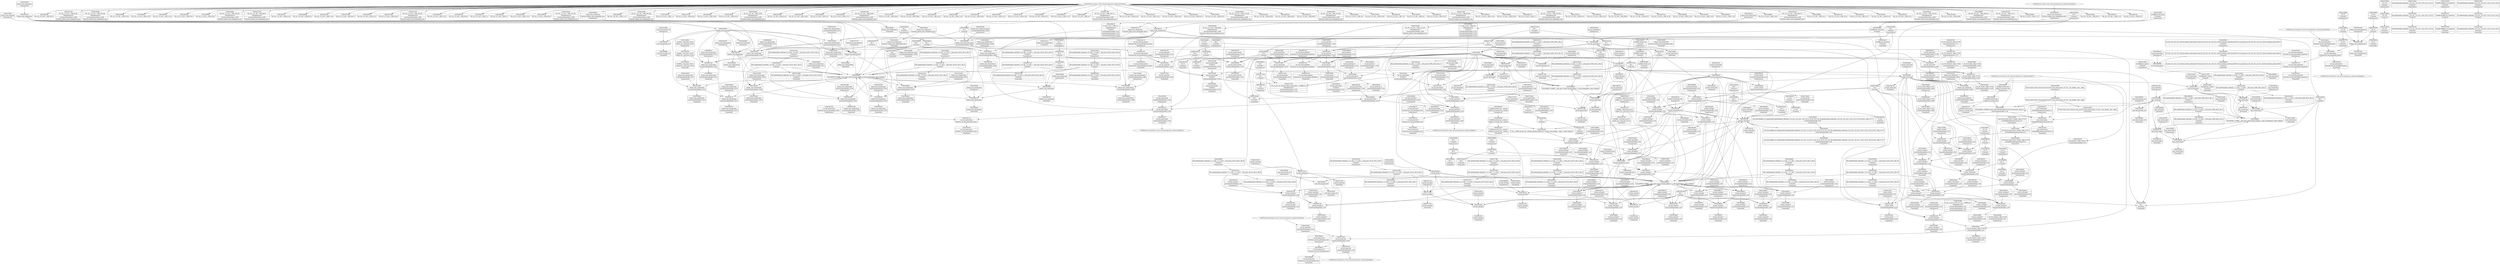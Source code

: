 digraph {
	CE0x53a1210 [shape=record,shape=Mrecord,label="{CE0x53a1210|i32_1|*Constant*}"]
	CE0x5361b90 [shape=record,shape=Mrecord,label="{CE0x5361b90|current_sid:tmp5|security/selinux/hooks.c,218|*SummSource*}"]
	CE0x536dc70 [shape=record,shape=Mrecord,label="{CE0x536dc70|selinux_sem_semop:tmp11|security/selinux/hooks.c,5480}"]
	CE0x5352670 [shape=record,shape=Mrecord,label="{CE0x5352670|i64*_getelementptr_inbounds_(_6_x_i64_,_6_x_i64_*___llvm_gcov_ctr323,_i64_0,_i64_4)|*Constant*|*SummSource*}"]
	CE0x5373cc0 [shape=record,shape=Mrecord,label="{CE0x5373cc0|current_sid:if.end}"]
	CE0x5391fd0 [shape=record,shape=Mrecord,label="{CE0x5391fd0|i64*_getelementptr_inbounds_(_11_x_i64_,_11_x_i64_*___llvm_gcov_ctr125,_i64_0,_i64_10)|*Constant*}"]
	CE0x539ca10 [shape=record,shape=Mrecord,label="{CE0x539ca10|current_sid:do.body|*SummSink*}"]
	CE0x5377f90 [shape=record,shape=Mrecord,label="{CE0x5377f90|i64*_getelementptr_inbounds_(_11_x_i64_,_11_x_i64_*___llvm_gcov_ctr125,_i64_0,_i64_0)|*Constant*|*SummSource*}"]
	CE0x539f100 [shape=record,shape=Mrecord,label="{CE0x539f100|i32_78|*Constant*|*SummSource*}"]
	CE0x535c6f0 [shape=record,shape=Mrecord,label="{CE0x535c6f0|80:_i32,_112:_i8*,_:_CRE_33,34_}"]
	"CONST[source:0(mediator),value:2(dynamic)][purpose:{object}][SnkIdx:2]"
	CE0x5359fa0 [shape=record,shape=Mrecord,label="{CE0x5359fa0|i64_3|*Constant*}"]
	CE0x5353330 [shape=record,shape=Mrecord,label="{CE0x5353330|i64*_getelementptr_inbounds_(_2_x_i64_,_2_x_i64_*___llvm_gcov_ctr294,_i64_0,_i64_0)|*Constant*|*SummSource*}"]
	CE0x536c4a0 [shape=record,shape=Mrecord,label="{CE0x536c4a0|80:_i32,_112:_i8*,_:_CRE_7,8_}"]
	CE0x536c5d0 [shape=record,shape=Mrecord,label="{CE0x536c5d0|80:_i32,_112:_i8*,_:_CRE_8,9_}"]
	CE0x534a890 [shape=record,shape=Mrecord,label="{CE0x534a890|GLOBAL:ipc_has_perm|*Constant*}"]
	CE0x53a88f0 [shape=record,shape=Mrecord,label="{CE0x53a88f0|current_sid:tmp14|security/selinux/hooks.c,218|*SummSink*}"]
	CE0x53a59c0 [shape=record,shape=Mrecord,label="{CE0x53a59c0|current_sid:tmp16|security/selinux/hooks.c,218|*SummSink*}"]
	CE0x5392460 [shape=record,shape=Mrecord,label="{CE0x5392460|i64*_getelementptr_inbounds_(_11_x_i64_,_11_x_i64_*___llvm_gcov_ctr125,_i64_0,_i64_10)|*Constant*|*SummSink*}"]
	CE0x536a740 [shape=record,shape=Mrecord,label="{CE0x536a740|selinux_sem_semop:if.else|*SummSource*}"]
	CE0x5375780 [shape=record,shape=Mrecord,label="{CE0x5375780|ipc_has_perm:key|security/selinux/hooks.c,5134|*SummSink*}"]
	CE0x535a170 [shape=record,shape=Mrecord,label="{CE0x535a170|selinux_sem_semop:tmp5|security/selinux/hooks.c,5475}"]
	CE0x535e170 [shape=record,shape=Mrecord,label="{CE0x535e170|ipc_has_perm:ipc_perms|Function::ipc_has_perm&Arg::ipc_perms::|*SummSource*}"]
	CE0x5374ce0 [shape=record,shape=Mrecord,label="{CE0x5374ce0|_ret_%struct.task_struct*_%tmp4,_!dbg_!27714|./arch/x86/include/asm/current.h,14}"]
	CE0x53697a0 [shape=record,shape=Mrecord,label="{CE0x53697a0|80:_i32,_112:_i8*,_:_CRE_25,26_}"]
	CE0x5395060 [shape=record,shape=Mrecord,label="{CE0x5395060|ipc_has_perm:tmp7|security/selinux/hooks.c,5136|*SummSink*}"]
	CE0x535e530 [shape=record,shape=Mrecord,label="{CE0x535e530|ipc_has_perm:perms|Function::ipc_has_perm&Arg::perms::|*SummSink*}"]
	CE0x5341e70 [shape=record,shape=Mrecord,label="{CE0x5341e70|GLOBAL:__llvm_gcov_ctr125|Global_var:__llvm_gcov_ctr125}"]
	CE0x5caf800 [shape=record,shape=Mrecord,label="{CE0x5caf800|i32_48|*Constant*}"]
	CE0x5349580 [shape=record,shape=Mrecord,label="{CE0x5349580|i64_1|*Constant*|*SummSink*}"]
	CE0x5356ee0 [shape=record,shape=Mrecord,label="{CE0x5356ee0|i64_1|*Constant*}"]
	CE0x537ed20 [shape=record,shape=Mrecord,label="{CE0x537ed20|i32_218|*Constant*|*SummSink*}"]
	CE0x53a4580 [shape=record,shape=Mrecord,label="{CE0x53a4580|i64_5|*Constant*}"]
	CE0x53a9750 [shape=record,shape=Mrecord,label="{CE0x53a9750|current_sid:if.then|*SummSink*}"]
	CE0x53788e0 [shape=record,shape=Mrecord,label="{CE0x53788e0|i64_4|*Constant*|*SummSource*}"]
	CE0x534e2c0 [shape=record,shape=Mrecord,label="{CE0x534e2c0|selinux_sem_semop:alter|Function::selinux_sem_semop&Arg::alter::}"]
	CE0x6ff93d0 [shape=record,shape=Mrecord,label="{CE0x6ff93d0|selinux_sem_semop:tmp3|security/selinux/hooks.c,5475|*SummSink*}"]
	CE0x53a45f0 [shape=record,shape=Mrecord,label="{CE0x53a45f0|i64_5|*Constant*|*SummSource*}"]
	CE0x5378170 [shape=record,shape=Mrecord,label="{CE0x5378170|i64*_getelementptr_inbounds_(_11_x_i64_,_11_x_i64_*___llvm_gcov_ctr125,_i64_0,_i64_0)|*Constant*|*SummSink*}"]
	CE0x5357bf0 [shape=record,shape=Mrecord,label="{CE0x5357bf0|80:_i32,_112:_i8*,_:_CRE_96,100_|*MultipleSource*|security/selinux/hooks.c,5480|Function::selinux_sem_semop&Arg::sma::}"]
	CE0x5368ae0 [shape=record,shape=Mrecord,label="{CE0x5368ae0|80:_i32,_112:_i8*,_:_CRE_15,16_}"]
	CE0x535d360 [shape=record,shape=Mrecord,label="{CE0x535d360|ipc_has_perm:ad|security/selinux/hooks.c, 5128|*SummSource*}"]
	CE0x535ad70 [shape=record,shape=Mrecord,label="{CE0x535ad70|GLOBAL:current_sid.__warned|Global_var:current_sid.__warned|*SummSink*}"]
	CE0x5360510 [shape=record,shape=Mrecord,label="{CE0x5360510|GLOBAL:current_sid.__warned|Global_var:current_sid.__warned|*SummSource*}"]
	CE0x536ad60 [shape=record,shape=Mrecord,label="{CE0x536ad60|selinux_sem_semop:tmp5|security/selinux/hooks.c,5475|*SummSource*}"]
	CE0x53a3ec0 [shape=record,shape=Mrecord,label="{CE0x53a3ec0|current_sid:land.lhs.true2|*SummSink*}"]
	CE0x53a9100 [shape=record,shape=Mrecord,label="{CE0x53a9100|current_sid:tmp16|security/selinux/hooks.c,218}"]
	CE0x535b640 [shape=record,shape=Mrecord,label="{CE0x535b640|80:_i32,_112:_i8*,_:_CRE_67,68_}"]
	CE0x5349790 [shape=record,shape=Mrecord,label="{CE0x5349790|selinux_sem_semop:tmp|*SummSink*}"]
	CE0x535f7f0 [shape=record,shape=Mrecord,label="{CE0x535f7f0|ipc_has_perm:tmp3|*SummSink*}"]
	CE0x5caf4f0 [shape=record,shape=Mrecord,label="{CE0x5caf4f0|i32_16|*Constant*|*SummSource*}"]
	CE0x5397f90 [shape=record,shape=Mrecord,label="{CE0x5397f90|_ret_i32_%retval.0,_!dbg_!27728|security/selinux/avc.c,775|*SummSource*}"]
	CE0x534f3e0 [shape=record,shape=Mrecord,label="{CE0x534f3e0|_call_void_mcount()_#3}"]
	CE0x5361070 [shape=record,shape=Mrecord,label="{CE0x5361070|get_current:tmp4|./arch/x86/include/asm/current.h,14|*SummSource*}"]
	CE0x53532c0 [shape=record,shape=Mrecord,label="{CE0x53532c0|i64*_getelementptr_inbounds_(_2_x_i64_,_2_x_i64_*___llvm_gcov_ctr294,_i64_0,_i64_0)|*Constant*}"]
	CE0x535dd50 [shape=record,shape=Mrecord,label="{CE0x535dd50|ipc_has_perm:entry}"]
	CE0x539f4e0 [shape=record,shape=Mrecord,label="{CE0x539f4e0|current_sid:cred|security/selinux/hooks.c,218|*SummSink*}"]
	CE0x5360720 [shape=record,shape=Mrecord,label="{CE0x5360720|ipc_has_perm:tmp|*SummSource*}"]
	CE0x5395830 [shape=record,shape=Mrecord,label="{CE0x5395830|ipc_has_perm:call2|security/selinux/hooks.c,5136}"]
	CE0x536c370 [shape=record,shape=Mrecord,label="{CE0x536c370|80:_i32,_112:_i8*,_:_CRE_6,7_}"]
	CE0x5397c50 [shape=record,shape=Mrecord,label="{CE0x5397c50|avc_has_perm:auditdata|Function::avc_has_perm&Arg::auditdata::}"]
	CE0x5397110 [shape=record,shape=Mrecord,label="{CE0x5397110|avc_has_perm:tclass|Function::avc_has_perm&Arg::tclass::}"]
	CE0x5342030 [shape=record,shape=Mrecord,label="{CE0x5342030|GLOBAL:__llvm_gcov_ctr125|Global_var:__llvm_gcov_ctr125|*SummSource*}"]
	CE0x5397cc0 [shape=record,shape=Mrecord,label="{CE0x5397cc0|avc_has_perm:auditdata|Function::avc_has_perm&Arg::auditdata::|*SummSource*}"]
	CE0x5373e30 [shape=record,shape=Mrecord,label="{CE0x5373e30|current_sid:if.end|*SummSource*}"]
	CE0x535aea0 [shape=record,shape=Mrecord,label="{CE0x535aea0|current_sid:tmp8|security/selinux/hooks.c,218}"]
	CE0x53a52f0 [shape=record,shape=Mrecord,label="{CE0x53a52f0|current_sid:tmp6|security/selinux/hooks.c,218|*SummSource*}"]
	CE0x539fad0 [shape=record,shape=Mrecord,label="{CE0x539fad0|i32_22|*Constant*}"]
	CE0x53a81a0 [shape=record,shape=Mrecord,label="{CE0x53a81a0|current_sid:if.then}"]
	CE0x539fbc0 [shape=record,shape=Mrecord,label="{CE0x539fbc0|current_sid:tmp21|security/selinux/hooks.c,218|*SummSink*}"]
	CE0x5397a10 [shape=record,shape=Mrecord,label="{CE0x5397a10|avc_has_perm:requested|Function::avc_has_perm&Arg::requested::|*SummSink*}"]
	CE0x53a2260 [shape=record,shape=Mrecord,label="{CE0x53a2260|current_sid:tmp24|security/selinux/hooks.c,220}"]
	CE0x53678c0 [shape=record,shape=Mrecord,label="{CE0x53678c0|selinux_sem_semop:tmp9|security/selinux/hooks.c,5478}"]
	CE0x5367ad0 [shape=record,shape=Mrecord,label="{CE0x5367ad0|selinux_sem_semop:tmp9|security/selinux/hooks.c,5478|*SummSink*}"]
	CE0x5394bd0 [shape=record,shape=Mrecord,label="{CE0x5394bd0|ipc_has_perm:sclass|security/selinux/hooks.c,5136}"]
	CE0x53a0850 [shape=record,shape=Mrecord,label="{CE0x53a0850|current_sid:tmp22|security/selinux/hooks.c,218|*SummSource*}"]
	CE0x53637b0 [shape=record,shape=Mrecord,label="{CE0x53637b0|ipc_has_perm:call|security/selinux/hooks.c,5129|*SummSink*}"]
	CE0x539bb70 [shape=record,shape=Mrecord,label="{CE0x539bb70|current_sid:tmp12|security/selinux/hooks.c,218|*SummSource*}"]
	CE0x53a2730 [shape=record,shape=Mrecord,label="{CE0x53a2730|get_current:bb|*SummSource*}"]
	CE0x536e350 [shape=record,shape=Mrecord,label="{CE0x536e350|selinux_sem_semop:tmp7|security/selinux/hooks.c,5476}"]
	CE0x537e680 [shape=record,shape=Mrecord,label="{CE0x537e680|i32_218|*Constant*}"]
	"CONST[source:0(mediator),value:0(static)][purpose:{operation}][SrcIdx:6]"
	CE0x5396320 [shape=record,shape=Mrecord,label="{CE0x5396320|avc_has_perm:entry|*SummSource*}"]
	CE0x53a3c90 [shape=record,shape=Mrecord,label="{CE0x53a3c90|current_sid:bb|*SummSink*}"]
	CE0x53584d0 [shape=record,shape=Mrecord,label="{CE0x53584d0|80:_i32,_112:_i8*,_:_CRE_128,136_|*MultipleSource*|security/selinux/hooks.c,5480|Function::selinux_sem_semop&Arg::sma::}"]
	CE0x5359120 [shape=record,shape=Mrecord,label="{CE0x5359120|80:_i32,_112:_i8*,_:_CRE_50,51_}"]
	CE0x5369540 [shape=record,shape=Mrecord,label="{CE0x5369540|80:_i32,_112:_i8*,_:_CRE_23,24_}"]
	CE0x535df00 [shape=record,shape=Mrecord,label="{CE0x535df00|ipc_has_perm:entry|*SummSink*}"]
	CE0x53914e0 [shape=record,shape=Mrecord,label="{CE0x53914e0|current_sid:tmp17|security/selinux/hooks.c,218|*SummSource*}"]
	CE0x5391550 [shape=record,shape=Mrecord,label="{CE0x5391550|current_sid:tmp17|security/selinux/hooks.c,218|*SummSink*}"]
	CE0x53a7ba0 [shape=record,shape=Mrecord,label="{CE0x53a7ba0|current_sid:tmp1|*SummSink*}"]
	CE0x6835600 [shape=record,shape=Mrecord,label="{CE0x6835600|i64*_getelementptr_inbounds_(_6_x_i64_,_6_x_i64_*___llvm_gcov_ctr323,_i64_0,_i64_0)|*Constant*|*SummSink*}"]
	CE0x53671e0 [shape=record,shape=Mrecord,label="{CE0x53671e0|i64*_getelementptr_inbounds_(_6_x_i64_,_6_x_i64_*___llvm_gcov_ctr323,_i64_0,_i64_5)|*Constant*}"]
	CE0x53a6d60 [shape=record,shape=Mrecord,label="{CE0x53a6d60|current_sid:tmp13|security/selinux/hooks.c,218|*SummSource*}"]
	CE0x537dfe0 [shape=record,shape=Mrecord,label="{CE0x537dfe0|i8*_getelementptr_inbounds_(_25_x_i8_,_25_x_i8_*_.str3,_i32_0,_i32_0)|*Constant*}"]
	CE0x5395a10 [shape=record,shape=Mrecord,label="{CE0x5395a10|ipc_has_perm:call2|security/selinux/hooks.c,5136|*SummSource*}"]
	CE0x53a8960 [shape=record,shape=Mrecord,label="{CE0x53a8960|i64*_getelementptr_inbounds_(_11_x_i64_,_11_x_i64_*___llvm_gcov_ctr125,_i64_0,_i64_8)|*Constant*|*SummSource*}"]
	CE0x5398870 [shape=record,shape=Mrecord,label="{CE0x5398870|current_sid:tmp11|security/selinux/hooks.c,218}"]
	CE0x535b770 [shape=record,shape=Mrecord,label="{CE0x535b770|80:_i32,_112:_i8*,_:_CRE_68,69_}"]
	CE0x536b860 [shape=record,shape=Mrecord,label="{CE0x536b860|current_sid:tmp8|security/selinux/hooks.c,218|*SummSource*}"]
	CE0x53a7980 [shape=record,shape=Mrecord,label="{CE0x53a7980|i64*_getelementptr_inbounds_(_11_x_i64_,_11_x_i64_*___llvm_gcov_ctr125,_i64_0,_i64_1)|*Constant*}"]
	CE0x53742f0 [shape=record,shape=Mrecord,label="{CE0x53742f0|GLOBAL:get_current|*Constant*}"]
	CE0x535ca40 [shape=record,shape=Mrecord,label="{CE0x535ca40|80:_i32,_112:_i8*,_:_CRE_36,37_}"]
	CE0x53924d0 [shape=record,shape=Mrecord,label="{CE0x53924d0|current_sid:tmp19|security/selinux/hooks.c,218|*SummSink*}"]
	CE0x5359710 [shape=record,shape=Mrecord,label="{CE0x5359710|80:_i32,_112:_i8*,_:_CRE_55,56_}"]
	CE0x535abd0 [shape=record,shape=Mrecord,label="{CE0x535abd0|ipc_has_perm:u|security/selinux/hooks.c,5134}"]
	CE0x5365b00 [shape=record,shape=Mrecord,label="{CE0x5365b00|80:_i32,_112:_i8*,_:_CRE_57,58_}"]
	CE0x53a29e0 [shape=record,shape=Mrecord,label="{CE0x53a29e0|i64*_getelementptr_inbounds_(_2_x_i64_,_2_x_i64_*___llvm_gcov_ctr98,_i64_0,_i64_0)|*Constant*}"]
	CE0x5356db0 [shape=record,shape=Mrecord,label="{CE0x5356db0|i64*_getelementptr_inbounds_(_6_x_i64_,_6_x_i64_*___llvm_gcov_ctr323,_i64_0,_i64_0)|*Constant*}"]
	CE0x5356ae0 [shape=record,shape=Mrecord,label="{CE0x5356ae0|i64*_getelementptr_inbounds_(_6_x_i64_,_6_x_i64_*___llvm_gcov_ctr323,_i64_0,_i64_0)|*Constant*|*SummSource*}"]
	CE0x5354f40 [shape=record,shape=Mrecord,label="{CE0x5354f40|80:_i32,_112:_i8*,_:_CRE_32,33_}"]
	CE0x5378a10 [shape=record,shape=Mrecord,label="{CE0x5378a10|i64_4|*Constant*|*SummSink*}"]
	CE0x5390610 [shape=record,shape=Mrecord,label="{CE0x5390610|i1_true|*Constant*|*SummSource*}"]
	CE0x534e210 [shape=record,shape=Mrecord,label="{CE0x534e210|selinux_sem_semop:tmp1}"]
	CE0x536c220 [shape=record,shape=Mrecord,label="{CE0x536c220|selinux_sem_semop:call|security/selinux/hooks.c,5480|*SummSink*}"]
	CE0x534e5d0 [shape=record,shape=Mrecord,label="{CE0x534e5d0|selinux_sem_semop:sem_perm|security/selinux/hooks.c,5480|*SummSource*}"]
	CE0x536bfb0 [shape=record,shape=Mrecord,label="{CE0x536bfb0|ipc_has_perm:tmp3|*SummSource*}"]
	CE0x5378a80 [shape=record,shape=Mrecord,label="{CE0x5378a80|current_sid:call|security/selinux/hooks.c,218|*SummSink*}"]
	CE0x536eaf0 [shape=record,shape=Mrecord,label="{CE0x536eaf0|ipc_has_perm:tmp4|*LoadInst*|security/selinux/hooks.c,5131}"]
	CE0x5368d40 [shape=record,shape=Mrecord,label="{CE0x5368d40|80:_i32,_112:_i8*,_:_CRE_17,18_}"]
	CE0x539cc20 [shape=record,shape=Mrecord,label="{CE0x539cc20|GLOBAL:current_task|Global_var:current_task|*SummSink*}"]
	CE0x53690c0 [shape=record,shape=Mrecord,label="{CE0x53690c0|selinux_sem_semop:tmp1|*SummSink*}"]
	CE0x53908c0 [shape=record,shape=Mrecord,label="{CE0x53908c0|i64*_getelementptr_inbounds_(_11_x_i64_,_11_x_i64_*___llvm_gcov_ctr125,_i64_0,_i64_8)|*Constant*|*SummSink*}"]
	CE0x5354000 [shape=record,shape=Mrecord,label="{CE0x5354000|selinux_sem_semop:tmp4|security/selinux/hooks.c,5475}"]
	CE0x5361710 [shape=record,shape=Mrecord,label="{CE0x5361710|get_current:tmp2}"]
	CE0x535f970 [shape=record,shape=Mrecord,label="{CE0x535f970|_call_void_mcount()_#3}"]
	CE0x536a0f0 [shape=record,shape=Mrecord,label="{CE0x536a0f0|selinux_sem_semop:sem_perm|security/selinux/hooks.c,5480|*SummSink*}"]
	CE0x53a7060 [shape=record,shape=Mrecord,label="{CE0x53a7060|current_sid:tmp14|security/selinux/hooks.c,218}"]
	CE0x5368fa0 [shape=record,shape=Mrecord,label="{CE0x5368fa0|80:_i32,_112:_i8*,_:_CRE_19,20_}"]
	CE0x53613e0 [shape=record,shape=Mrecord,label="{CE0x53613e0|current_sid:tmp1|*SummSource*}"]
	CE0x5348e20 [shape=record,shape=Mrecord,label="{CE0x5348e20|i64_1|*Constant*}"]
	CE0x53a8d80 [shape=record,shape=Mrecord,label="{CE0x53a8d80|current_sid:tmp15|security/selinux/hooks.c,218|*SummSource*}"]
	CE0x53978a0 [shape=record,shape=Mrecord,label="{CE0x53978a0|avc_has_perm:requested|Function::avc_has_perm&Arg::requested::|*SummSource*}"]
	CE0x5361f30 [shape=record,shape=Mrecord,label="{CE0x5361f30|GLOBAL:current_sid|*Constant*|*SummSource*}"]
	CE0x5392c30 [shape=record,shape=Mrecord,label="{CE0x5392c30|current_sid:call4|security/selinux/hooks.c,218}"]
	CE0x5377e50 [shape=record,shape=Mrecord,label="{CE0x5377e50|current_sid:if.end|*SummSink*}"]
	CE0x539a810 [shape=record,shape=Mrecord,label="{CE0x539a810|COLLAPSED:_GCMRE___llvm_gcov_ctr125_internal_global_11_x_i64_zeroinitializer:_elem_0:default:}"]
	CE0x536ae70 [shape=record,shape=Mrecord,label="{CE0x536ae70|selinux_sem_semop:tmp5|security/selinux/hooks.c,5475|*SummSink*}"]
	CE0x5353a90 [shape=record,shape=Mrecord,label="{CE0x5353a90|selinux_sem_semop:tmp}"]
	CE0x53a5860 [shape=record,shape=Mrecord,label="{CE0x53a5860|current_sid:tmp16|security/selinux/hooks.c,218|*SummSource*}"]
	CE0x539f410 [shape=record,shape=Mrecord,label="{CE0x539f410|current_sid:cred|security/selinux/hooks.c,218|*SummSource*}"]
	CE0x534a150 [shape=record,shape=Mrecord,label="{CE0x534a150|80:_i32,_112:_i8*,_:_CRE_168,176_|*MultipleSource*|security/selinux/hooks.c,5480|Function::selinux_sem_semop&Arg::sma::}"]
	CE0x4c1dfe0 [shape=record,shape=Mrecord,label="{CE0x4c1dfe0|i64_0|*Constant*|*SummSink*}"]
	CE0x53917e0 [shape=record,shape=Mrecord,label="{CE0x53917e0|current_sid:tmp18|security/selinux/hooks.c,218}"]
	CE0x5355df0 [shape=record,shape=Mrecord,label="{CE0x5355df0|i64*_getelementptr_inbounds_(_6_x_i64_,_6_x_i64_*___llvm_gcov_ctr323,_i64_0,_i64_5)|*Constant*|*SummSink*}"]
	CE0x5366960 [shape=record,shape=Mrecord,label="{CE0x5366960|80:_i32,_112:_i8*,_:_CRE_10,11_}"]
	CE0x539fd30 [shape=record,shape=Mrecord,label="{CE0x539fd30|i32_22|*Constant*|*SummSource*}"]
	CE0x536a6d0 [shape=record,shape=Mrecord,label="{CE0x536a6d0|selinux_sem_semop:bb|*SummSink*}"]
	CE0x537e500 [shape=record,shape=Mrecord,label="{CE0x537e500|GLOBAL:lockdep_rcu_suspicious|*Constant*|*SummSink*}"]
	CE0x53a2580 [shape=record,shape=Mrecord,label="{CE0x53a2580|current_sid:tmp24|security/selinux/hooks.c,220|*SummSink*}"]
	CE0x5356080 [shape=record,shape=Mrecord,label="{CE0x5356080|selinux_sem_semop:tmp10|security/selinux/hooks.c,5480}"]
	CE0x5378f30 [shape=record,shape=Mrecord,label="{CE0x5378f30|ipc_has_perm:tmp|*SummSink*}"]
	CE0x53942a0 [shape=record,shape=Mrecord,label="{CE0x53942a0|ipc_has_perm:sid1|security/selinux/hooks.c,5136|*SummSource*}"]
	CE0x535eb00 [shape=record,shape=Mrecord,label="{CE0x535eb00|_ret_i32_%call2,_!dbg_!27728|security/selinux/hooks.c,5136|*SummSink*}"]
	CE0x5360d10 [shape=record,shape=Mrecord,label="{CE0x5360d10|current_sid:tobool|security/selinux/hooks.c,218}"]
	CE0x5358e80 [shape=record,shape=Mrecord,label="{CE0x5358e80|selinux_sem_semop:tmp1|*SummSource*}"]
	CE0x536ea80 [shape=record,shape=Mrecord,label="{CE0x536ea80|i32_10|*Constant*|*SummSource*}"]
	CE0x535b280 [shape=record,shape=Mrecord,label="{CE0x535b280|0:_i8,_:_GCMR_current_sid.__warned_internal_global_i8_0,_section_.data.unlikely_,_align_1:_elem_0:default:}"]
	CE0x5353890 [shape=record,shape=Mrecord,label="{CE0x5353890|current_sid:tmp7|security/selinux/hooks.c,218|*SummSink*}"]
	CE0x5358930 [shape=record,shape=Mrecord,label="{CE0x5358930|selinux_sem_semop:sma|Function::selinux_sem_semop&Arg::sma::|*SummSource*}"]
	CE0x5350ca0 [shape=record,shape=Mrecord,label="{CE0x5350ca0|selinux_sem_semop:tobool|security/selinux/hooks.c,5475|*SummSink*}"]
	CE0x535c7e0 [shape=record,shape=Mrecord,label="{CE0x535c7e0|80:_i32,_112:_i8*,_:_CRE_34,35_}"]
	CE0x53936e0 [shape=record,shape=Mrecord,label="{CE0x53936e0|ipc_has_perm:ipc_id|security/selinux/hooks.c,5134}"]
	CE0x53634e0 [shape=record,shape=Mrecord,label="{CE0x53634e0|i32_0|*Constant*|*SummSink*}"]
	CE0x5358ad0 [shape=record,shape=Mrecord,label="{CE0x5358ad0|selinux_sem_semop:sem_perm|security/selinux/hooks.c,5480}"]
	CE0x53955f0 [shape=record,shape=Mrecord,label="{CE0x53955f0|ipc_has_perm:tmp8|security/selinux/hooks.c,5136|*SummSource*}"]
	CE0x535f560 [shape=record,shape=Mrecord,label="{CE0x535f560|get_current:tmp3}"]
	CE0x536e430 [shape=record,shape=Mrecord,label="{CE0x536e430|selinux_sem_semop:tmp7|security/selinux/hooks.c,5476|*SummSink*}"]
	CE0x5368c10 [shape=record,shape=Mrecord,label="{CE0x5368c10|80:_i32,_112:_i8*,_:_CRE_16,17_}"]
	CE0x53a0ce0 [shape=record,shape=Mrecord,label="{CE0x53a0ce0|current_sid:tmp23|security/selinux/hooks.c,218|*SummSource*}"]
	CE0x5371190 [shape=record,shape=Mrecord,label="{CE0x5371190|ipc_has_perm:tmp1}"]
	CE0x53a6910 [shape=record,shape=Mrecord,label="{CE0x53a6910|i64*_getelementptr_inbounds_(_11_x_i64_,_11_x_i64_*___llvm_gcov_ctr125,_i64_0,_i64_6)|*Constant*|*SummSink*}"]
	CE0x69ddd90 [shape=record,shape=Mrecord,label="{CE0x69ddd90|selinux_sem_semop:tmp2|security/selinux/hooks.c,5475|*SummSink*}"]
	CE0x53691e0 [shape=record,shape=Mrecord,label="{CE0x53691e0|80:_i32,_112:_i8*,_:_CRE_20,21_}"]
	CE0x5397550 [shape=record,shape=Mrecord,label="{CE0x5397550|_ret_i32_%retval.0,_!dbg_!27728|security/selinux/avc.c,775}"]
	CE0x5349c10 [shape=record,shape=Mrecord,label="{CE0x5349c10|80:_i32,_112:_i8*,_:_CRE_144,152_|*MultipleSource*|security/selinux/hooks.c,5480|Function::selinux_sem_semop&Arg::sma::}"]
	CE0x5367400 [shape=record,shape=Mrecord,label="{CE0x5367400|selinux_sem_semop:perms.0|*SummSink*}"]
	CE0x53518c0 [shape=record,shape=Mrecord,label="{CE0x53518c0|selinux_sem_semop:tmp8|security/selinux/hooks.c,5478}"]
	CE0x5392100 [shape=record,shape=Mrecord,label="{CE0x5392100|current_sid:tmp19|security/selinux/hooks.c,218|*SummSource*}"]
	CE0x53a5f70 [shape=record,shape=Mrecord,label="{CE0x53a5f70|GLOBAL:lockdep_rcu_suspicious|*Constant*}"]
	CE0x535f030 [shape=record,shape=Mrecord,label="{CE0x535f030|ipc_has_perm:bb|*SummSource*}"]
	CE0x53a1c80 [shape=record,shape=Mrecord,label="{CE0x53a1c80|i64*_getelementptr_inbounds_(_2_x_i64_,_2_x_i64_*___llvm_gcov_ctr98,_i64_0,_i64_0)|*Constant*|*SummSink*}"]
	CE0x536fed0 [shape=record,shape=Mrecord,label="{CE0x536fed0|80:_i32,_112:_i8*,_:_CRE_42,43_}"]
	CE0x6702aa0 [shape=record,shape=Mrecord,label="{CE0x6702aa0|selinux_sem_semop:tmp2|security/selinux/hooks.c,5475}"]
	CE0x53a8df0 [shape=record,shape=Mrecord,label="{CE0x53a8df0|current_sid:tmp15|security/selinux/hooks.c,218|*SummSink*}"]
	CE0x539ff40 [shape=record,shape=Mrecord,label="{CE0x539ff40|i32_22|*Constant*|*SummSink*}"]
	CE0x5398d20 [shape=record,shape=Mrecord,label="{CE0x5398d20|current_sid:tmp12|security/selinux/hooks.c,218}"]
	CE0x537f7c0 [shape=record,shape=Mrecord,label="{CE0x537f7c0|ipc_has_perm:tmp2|*SummSink*}"]
	CE0x534b180 [shape=record,shape=Mrecord,label="{CE0x534b180|_ret_i32_%call,_!dbg_!27725|security/selinux/hooks.c,5480}"]
	CE0x537e8d0 [shape=record,shape=Mrecord,label="{CE0x537e8d0|i32_218|*Constant*|*SummSource*}"]
	CE0x5360fb0 [shape=record,shape=Mrecord,label="{CE0x5360fb0|_call_void_mcount()_#3|*SummSink*}"]
	CE0x5395f30 [shape=record,shape=Mrecord,label="{CE0x5395f30|i32_(i32,_i32,_i16,_i32,_%struct.common_audit_data*)*_bitcast_(i32_(i32,_i32,_i16,_i32,_%struct.common_audit_data.495*)*_avc_has_perm_to_i32_(i32,_i32,_i16,_i32,_%struct.common_audit_data*)*)|*Constant*|*SummSource*}"]
	CE0x539a7a0 [shape=record,shape=Mrecord,label="{CE0x539a7a0|current_sid:tmp}"]
	CE0x5360150 [shape=record,shape=Mrecord,label="{CE0x5360150|current_sid:tmp7|security/selinux/hooks.c,218|*SummSource*}"]
	CE0x5367850 [shape=record,shape=Mrecord,label="{CE0x5367850|i32_16|*Constant*}"]
	CE0x53977c0 [shape=record,shape=Mrecord,label="{CE0x53977c0|avc_has_perm:requested|Function::avc_has_perm&Arg::requested::}"]
	CE0x535cdd0 [shape=record,shape=Mrecord,label="{CE0x535cdd0|80:_i32,_112:_i8*,_:_CRE_39,40_}"]
	CE0x53919d0 [shape=record,shape=Mrecord,label="{CE0x53919d0|current_sid:tmp18|security/selinux/hooks.c,218|*SummSource*}"]
	CE0x5394a60 [shape=record,shape=Mrecord,label="{CE0x5394a60|ipc_has_perm:tmp7|security/selinux/hooks.c,5136}"]
	CE0x53910e0 [shape=record,shape=Mrecord,label="{CE0x53910e0|i64*_getelementptr_inbounds_(_11_x_i64_,_11_x_i64_*___llvm_gcov_ctr125,_i64_0,_i64_9)|*Constant*|*SummSink*}"]
	CE0x5395160 [shape=record,shape=Mrecord,label="{CE0x5395160|ipc_has_perm:sclass|security/selinux/hooks.c,5136|*SummSource*}"]
	CE0x536e2e0 [shape=record,shape=Mrecord,label="{CE0x536e2e0|i64*_getelementptr_inbounds_(_6_x_i64_,_6_x_i64_*___llvm_gcov_ctr323,_i64_0,_i64_4)|*Constant*}"]
	CE0x53a7ee0 [shape=record,shape=Mrecord,label="{CE0x53a7ee0|get_current:tmp4|./arch/x86/include/asm/current.h,14|*SummSink*}"]
	CE0x5349f80 [shape=record,shape=Mrecord,label="{CE0x5349f80|80:_i32,_112:_i8*,_:_CRE_160,168_|*MultipleSource*|security/selinux/hooks.c,5480|Function::selinux_sem_semop&Arg::sma::}"]
	CE0x535bc30 [shape=record,shape=Mrecord,label="{CE0x535bc30|80:_i32,_112:_i8*,_:_CRE_72,73_|*MultipleSource*|security/selinux/hooks.c,5480|Function::selinux_sem_semop&Arg::sma::}"]
	CE0x535bb00 [shape=record,shape=Mrecord,label="{CE0x535bb00|80:_i32,_112:_i8*,_:_CRE_71,72_}"]
	CE0x5354490 [shape=record,shape=Mrecord,label="{CE0x5354490|selinux_sem_semop:alter|Function::selinux_sem_semop&Arg::alter::|*SummSink*}"]
	CE0x4c1e140 [shape=record,shape=Mrecord,label="{CE0x4c1e140|selinux_sem_semop:tmp3|security/selinux/hooks.c,5475}"]
	CE0x53953c0 [shape=record,shape=Mrecord,label="{CE0x53953c0|ipc_has_perm:tmp8|security/selinux/hooks.c,5136}"]
	CE0x535f150 [shape=record,shape=Mrecord,label="{CE0x535f150|i64_3|*Constant*|*SummSink*}"]
	CE0x53548a0 [shape=record,shape=Mrecord,label="{CE0x53548a0|80:_i32,_112:_i8*,_:_CRE_26,27_}"]
	CE0x53a6dd0 [shape=record,shape=Mrecord,label="{CE0x53a6dd0|current_sid:tmp13|security/selinux/hooks.c,218|*SummSink*}"]
	CE0x53692e0 [shape=record,shape=Mrecord,label="{CE0x53692e0|80:_i32,_112:_i8*,_:_CRE_21,22_}"]
	CE0x5353000 [shape=record,shape=Mrecord,label="{CE0x5353000|%struct.task_struct*_(%struct.task_struct**)*_asm_movq_%gs:$_1:P_,$0_,_r,im,_dirflag_,_fpsr_,_flags_|*SummSource*}"]
	CE0x539f9a0 [shape=record,shape=Mrecord,label="{CE0x539f9a0|current_sid:tmp21|security/selinux/hooks.c,218|*SummSource*}"]
	CE0x535a010 [shape=record,shape=Mrecord,label="{CE0x535a010|i64_3|*Constant*|*SummSource*}"]
	CE0x5350e10 [shape=record,shape=Mrecord,label="{CE0x5350e10|i64_2|*Constant*|*SummSink*}"]
	CE0x53a06d0 [shape=record,shape=Mrecord,label="{CE0x53a06d0|current_sid:tmp22|security/selinux/hooks.c,218}"]
	CE0x536f310 [shape=record,shape=Mrecord,label="{CE0x536f310|current_sid:entry|*SummSink*}"]
	CE0x535fbb0 [shape=record,shape=Mrecord,label="{CE0x535fbb0|_call_void_mcount()_#3|*SummSource*}"]
	CE0x53a23f0 [shape=record,shape=Mrecord,label="{CE0x53a23f0|current_sid:tmp24|security/selinux/hooks.c,220|*SummSource*}"]
	CE0x53461d0 [shape=record,shape=Mrecord,label="{CE0x53461d0|selinux_sem_semop:bb}"]
	CE0x535f680 [shape=record,shape=Mrecord,label="{CE0x535f680|get_current:tmp3|*SummSource*}"]
	CE0x5378650 [shape=record,shape=Mrecord,label="{CE0x5378650|i64_4|*Constant*}"]
	CE0x53a0ac0 [shape=record,shape=Mrecord,label="{CE0x53a0ac0|current_sid:tmp22|security/selinux/hooks.c,218|*SummSink*}"]
	CE0x5358790 [shape=record,shape=Mrecord,label="{CE0x5358790|selinux_sem_semop:tmp11|security/selinux/hooks.c,5480|*SummSink*}"]
	CE0x536c700 [shape=record,shape=Mrecord,label="{CE0x536c700|80:_i32,_112:_i8*,_:_CRE_9,10_}"]
	CE0x53dfc20 [shape=record,shape=Mrecord,label="{CE0x53dfc20|get_current:tmp}"]
	CE0x5371e30 [shape=record,shape=Mrecord,label="{CE0x5371e30|current_sid:tmp|*SummSink*}"]
	CE0x536afe0 [shape=record,shape=Mrecord,label="{CE0x536afe0|i64*_getelementptr_inbounds_(_6_x_i64_,_6_x_i64_*___llvm_gcov_ctr323,_i64_0,_i64_3)|*Constant*|*SummSource*}"]
	CE0x53a3d50 [shape=record,shape=Mrecord,label="{CE0x53a3d50|current_sid:land.lhs.true2}"]
	CE0x6ff9310 [shape=record,shape=Mrecord,label="{CE0x6ff9310|selinux_sem_semop:tmp3|security/selinux/hooks.c,5475|*SummSource*}"]
	CE0x5365c30 [shape=record,shape=Mrecord,label="{CE0x5365c30|80:_i32,_112:_i8*,_:_CRE_58,59_}"]
	CE0x5354570 [shape=record,shape=Mrecord,label="{CE0x5354570|selinux_sem_semop:tobool|security/selinux/hooks.c,5475|*SummSource*}"]
	CE0x535f2c0 [shape=record,shape=Mrecord,label="{CE0x535f2c0|i64_2|*Constant*}"]
	CE0x5398150 [shape=record,shape=Mrecord,label="{CE0x5398150|_ret_i32_%retval.0,_!dbg_!27728|security/selinux/avc.c,775|*SummSink*}"]
	CE0x535d170 [shape=record,shape=Mrecord,label="{CE0x535d170|i64*_getelementptr_inbounds_(_2_x_i64_,_2_x_i64_*___llvm_gcov_ctr294,_i64_0,_i64_1)|*Constant*|*SummSource*}"]
	CE0x536ac20 [shape=record,shape=Mrecord,label="{CE0x536ac20|selinux_sem_semop:entry}"]
	CE0x53a3f90 [shape=record,shape=Mrecord,label="{CE0x53a3f90|current_sid:do.end}"]
	CE0x53985e0 [shape=record,shape=Mrecord,label="{CE0x53985e0|current_sid:tmp10|security/selinux/hooks.c,218|*SummSource*}"]
	CE0x53a14f0 [shape=record,shape=Mrecord,label="{CE0x53a14f0|current_sid:sid|security/selinux/hooks.c,220|*SummSource*}"]
	CE0x5357a20 [shape=record,shape=Mrecord,label="{CE0x5357a20|80:_i32,_112:_i8*,_:_CRE_92,96_|*MultipleSource*|security/selinux/hooks.c,5480|Function::selinux_sem_semop&Arg::sma::}"]
	CE0x5396060 [shape=record,shape=Mrecord,label="{CE0x5396060|i32_(i32,_i32,_i16,_i32,_%struct.common_audit_data*)*_bitcast_(i32_(i32,_i32,_i16,_i32,_%struct.common_audit_data.495*)*_avc_has_perm_to_i32_(i32,_i32,_i16,_i32,_%struct.common_audit_data*)*)|*Constant*|*SummSink*}"]
	CE0x5349a40 [shape=record,shape=Mrecord,label="{CE0x5349a40|80:_i32,_112:_i8*,_:_CRE_136,144_|*MultipleSource*|security/selinux/hooks.c,5480|Function::selinux_sem_semop&Arg::sma::}"]
	CE0x535f3a0 [shape=record,shape=Mrecord,label="{CE0x535f3a0|current_sid:tmp4|security/selinux/hooks.c,218|*SummSource*}"]
	CE0x53594b0 [shape=record,shape=Mrecord,label="{CE0x53594b0|80:_i32,_112:_i8*,_:_CRE_53,54_}"]
	CE0x536ec30 [shape=record,shape=Mrecord,label="{CE0x536ec30|ipc_has_perm:security|security/selinux/hooks.c,5131|*SummSource*}"]
	CE0x53675f0 [shape=record,shape=Mrecord,label="{CE0x53675f0|i64*_getelementptr_inbounds_(_6_x_i64_,_6_x_i64_*___llvm_gcov_ctr323,_i64_0,_i64_5)|*Constant*|*SummSource*}"]
	CE0x5377ae0 [shape=record,shape=Mrecord,label="{CE0x5377ae0|ipc_has_perm:tmp1|*SummSink*}"]
	CE0x53a28b0 [shape=record,shape=Mrecord,label="{CE0x53a28b0|get_current:bb|*SummSink*}"]
	CE0x5371200 [shape=record,shape=Mrecord,label="{CE0x5371200|ipc_has_perm:tmp1|*SummSource*}"]
	CE0x5393cf0 [shape=record,shape=Mrecord,label="{CE0x5393cf0|ipc_has_perm:ipc_id|security/selinux/hooks.c,5134|*SummSource*}"]
	CE0x534dc40 [shape=record,shape=Mrecord,label="{CE0x534dc40|selinux_sem_semop:if.else}"]
	CE0x535e100 [shape=record,shape=Mrecord,label="{CE0x535e100|ipc_has_perm:ipc_perms|Function::ipc_has_perm&Arg::ipc_perms::}"]
	CE0x535a9f0 [shape=record,shape=Mrecord,label="{CE0x535a9f0|ipc_has_perm:tmp6|*LoadInst*|security/selinux/hooks.c,5134}"]
	CE0x53a5af0 [shape=record,shape=Mrecord,label="{CE0x53a5af0|i8_1|*Constant*}"]
	CE0x536fda0 [shape=record,shape=Mrecord,label="{CE0x536fda0|80:_i32,_112:_i8*,_:_CRE_41,42_}"]
	CE0x53a1b80 [shape=record,shape=Mrecord,label="{CE0x53a1b80|get_current:bb}"]
	CE0x5374060 [shape=record,shape=Mrecord,label="{CE0x5374060|current_sid:call4|security/selinux/hooks.c,218|*SummSource*}"]
	CE0x5352e60 [shape=record,shape=Mrecord,label="{CE0x5352e60|%struct.task_struct*_(%struct.task_struct**)*_asm_movq_%gs:$_1:P_,$0_,_r,im,_dirflag_,_fpsr_,_flags_}"]
	CE0x536eb60 [shape=record,shape=Mrecord,label="{CE0x536eb60|ipc_has_perm:security|security/selinux/hooks.c,5131}"]
	CE0x5354500 [shape=record,shape=Mrecord,label="{CE0x5354500|selinux_sem_semop:tobool|security/selinux/hooks.c,5475}"]
	CE0x53a8210 [shape=record,shape=Mrecord,label="{CE0x53a8210|current_sid:if.then|*SummSource*}"]
	CE0x5375090 [shape=record,shape=Mrecord,label="{CE0x5375090|ipc_has_perm:type|security/selinux/hooks.c,5133|*SummSource*}"]
	CE0x5361780 [shape=record,shape=Mrecord,label="{CE0x5361780|get_current:tmp2|*SummSource*}"]
	CE0x5366cf0 [shape=record,shape=Mrecord,label="{CE0x5366cf0|80:_i32,_112:_i8*,_:_CRE_13,14_}"]
	CE0x53753f0 [shape=record,shape=Mrecord,label="{CE0x53753f0|0:_i8,_8:_i32,_24:_%struct.selinux_audit_data*,_:_SCMRE_0,1_|*MultipleSource*|security/selinux/hooks.c,5133|security/selinux/hooks.c, 5128}"]
	CE0x5371810 [shape=record,shape=Mrecord,label="{CE0x5371810|_call_void_mcount()_#3|*SummSink*}"]
	CE0x5353090 [shape=record,shape=Mrecord,label="{CE0x5353090|%struct.task_struct*_(%struct.task_struct**)*_asm_movq_%gs:$_1:P_,$0_,_r,im,_dirflag_,_fpsr_,_flags_|*SummSink*}"]
	CE0x53a6cf0 [shape=record,shape=Mrecord,label="{CE0x53a6cf0|current_sid:tmp13|security/selinux/hooks.c,218}"]
	CE0x53783a0 [shape=record,shape=Mrecord,label="{CE0x53783a0|current_sid:tobool1|security/selinux/hooks.c,218|*SummSource*}"]
	CE0x539f290 [shape=record,shape=Mrecord,label="{CE0x539f290|COLLAPSED:_GCMRE_current_task_external_global_%struct.task_struct*:_elem_0::|security/selinux/hooks.c,218}"]
	"CONST[source:1(input),value:2(dynamic)][purpose:{object}][SrcIdx:4]"
	CE0x5356a70 [shape=record,shape=Mrecord,label="{CE0x5356a70|get_current:tmp|*SummSink*}"]
	"CONST[source:0(mediator),value:2(dynamic)][purpose:{subject}][SrcIdx:8]"
	CE0x5374ad0 [shape=record,shape=Mrecord,label="{CE0x5374ad0|_ret_%struct.task_struct*_%tmp4,_!dbg_!27714|./arch/x86/include/asm/current.h,14|*SummSource*}"]
	CE0x5374a40 [shape=record,shape=Mrecord,label="{CE0x5374a40|get_current:entry|*SummSink*}"]
	CE0x53bb0b0 [shape=record,shape=Mrecord,label="{CE0x53bb0b0|i64*_getelementptr_inbounds_(_2_x_i64_,_2_x_i64_*___llvm_gcov_ctr98,_i64_0,_i64_1)|*Constant*|*SummSink*}"]
	CE0x5365e90 [shape=record,shape=Mrecord,label="{CE0x5365e90|80:_i32,_112:_i8*,_:_CRE_60,61_}"]
	CE0x5378b40 [shape=record,shape=Mrecord,label="{CE0x5378b40|i32_0|*Constant*}"]
	CE0x53540e0 [shape=record,shape=Mrecord,label="{CE0x53540e0|selinux_sem_semop:tmp4|security/selinux/hooks.c,5475|*SummSink*}"]
	CE0x534aa60 [shape=record,shape=Mrecord,label="{CE0x534aa60|selinux_sem_semop:call|security/selinux/hooks.c,5480}"]
	CE0x5350d10 [shape=record,shape=Mrecord,label="{CE0x5350d10|i64_2|*Constant*|*SummSource*}"]
	CE0x534b2b0 [shape=record,shape=Mrecord,label="{CE0x534b2b0|_ret_i32_%call,_!dbg_!27725|security/selinux/hooks.c,5480|*SummSource*}"]
	CE0x53660f0 [shape=record,shape=Mrecord,label="{CE0x53660f0|80:_i32,_112:_i8*,_:_CRE_62,63_}"]
	CE0x534a6c0 [shape=record,shape=Mrecord,label="{CE0x534a6c0|80:_i32,_112:_i8*,_:_CRE_188,192_|*MultipleSource*|security/selinux/hooks.c,5480|Function::selinux_sem_semop&Arg::sma::}"]
	CE0x535aaf0 [shape=record,shape=Mrecord,label="{CE0x535aaf0|ipc_has_perm:tmp6|*LoadInst*|security/selinux/hooks.c,5134|*SummSink*}"]
	CE0x5357850 [shape=record,shape=Mrecord,label="{CE0x5357850|80:_i32,_112:_i8*,_:_CRE_88,92_|*MultipleSource*|security/selinux/hooks.c,5480|Function::selinux_sem_semop&Arg::sma::}"]
	CE0x5caf690 [shape=record,shape=Mrecord,label="{CE0x5caf690|i32_48|*Constant*|*SummSource*}"]
	CE0x5345030 [shape=record,shape=Mrecord,label="{CE0x5345030|selinux_sem_semop:tmp6|security/selinux/hooks.c,5476|*SummSink*}"]
	CE0x5365fc0 [shape=record,shape=Mrecord,label="{CE0x5365fc0|80:_i32,_112:_i8*,_:_CRE_61,62_}"]
	CE0x53777b0 [shape=record,shape=Mrecord,label="{CE0x53777b0|current_sid:tmp2|*SummSink*}"]
	CE0x537ef10 [shape=record,shape=Mrecord,label="{CE0x537ef10|i8*_getelementptr_inbounds_(_45_x_i8_,_45_x_i8_*_.str12,_i32_0,_i32_0)|*Constant*}"]
	CE0x535b8a0 [shape=record,shape=Mrecord,label="{CE0x535b8a0|80:_i32,_112:_i8*,_:_CRE_69,70_}"]
	CE0x535cb70 [shape=record,shape=Mrecord,label="{CE0x535cb70|80:_i32,_112:_i8*,_:_CRE_37,38_}"]
	CE0x5374920 [shape=record,shape=Mrecord,label="{CE0x5374920|get_current:entry|*SummSource*}"]
	CE0x53a3bf0 [shape=record,shape=Mrecord,label="{CE0x53a3bf0|current_sid:bb|*SummSource*}"]
	CE0x5370390 [shape=record,shape=Mrecord,label="{CE0x5370390|80:_i32,_112:_i8*,_:_CRE_46,47_}"]
	CE0x5369670 [shape=record,shape=Mrecord,label="{CE0x5369670|80:_i32,_112:_i8*,_:_CRE_24,25_}"]
	CE0x535f410 [shape=record,shape=Mrecord,label="{CE0x535f410|current_sid:tmp4|security/selinux/hooks.c,218|*SummSink*}"]
	CE0x536ecd0 [shape=record,shape=Mrecord,label="{CE0x536ecd0|ipc_has_perm:security|security/selinux/hooks.c,5131|*SummSink*}"]
	CE0x5377740 [shape=record,shape=Mrecord,label="{CE0x5377740|current_sid:tmp2|*SummSource*}"]
	CE0x536f3a0 [shape=record,shape=Mrecord,label="{CE0x536f3a0|_ret_i32_%tmp24,_!dbg_!27742|security/selinux/hooks.c,220}"]
	CE0x5370260 [shape=record,shape=Mrecord,label="{CE0x5370260|80:_i32,_112:_i8*,_:_CRE_45,46_}"]
	CE0x5357dc0 [shape=record,shape=Mrecord,label="{CE0x5357dc0|80:_i32,_112:_i8*,_:_CRE_100,102_|*MultipleSource*|security/selinux/hooks.c,5480|Function::selinux_sem_semop&Arg::sma::}"]
	CE0x5372ca0 [shape=record,shape=Mrecord,label="{CE0x5372ca0|ipc_has_perm:tmp5|security/selinux/hooks.c,5131}"]
	CE0x535be90 [shape=record,shape=Mrecord,label="{CE0x535be90|80:_i32,_112:_i8*,_:_CRE_80,84_|*MultipleSource*|security/selinux/hooks.c,5480|Function::selinux_sem_semop&Arg::sma::}"]
	CE0x53a18f0 [shape=record,shape=Mrecord,label="{CE0x53a18f0|0:_i32,_4:_i32,_8:_i32,_12:_i32,_:_CMRE_4,8_|*MultipleSource*|security/selinux/hooks.c,218|security/selinux/hooks.c,218|security/selinux/hooks.c,220}"]
	CE0x5378520 [shape=record,shape=Mrecord,label="{CE0x5378520|current_sid:tobool1|security/selinux/hooks.c,218|*SummSink*}"]
	CE0x53617f0 [shape=record,shape=Mrecord,label="{CE0x53617f0|get_current:tmp2|*SummSink*}"]
	CE0x5394410 [shape=record,shape=Mrecord,label="{CE0x5394410|ipc_has_perm:sid1|security/selinux/hooks.c,5136|*SummSink*}"]
	CE0x5398330 [shape=record,shape=Mrecord,label="{CE0x5398330|current_sid:land.lhs.true|*SummSink*}"]
	CE0x537e230 [shape=record,shape=Mrecord,label="{CE0x537e230|i8*_getelementptr_inbounds_(_25_x_i8_,_25_x_i8_*_.str3,_i32_0,_i32_0)|*Constant*|*SummSink*}"]
	CE0x5369410 [shape=record,shape=Mrecord,label="{CE0x5369410|80:_i32,_112:_i8*,_:_CRE_22,23_}"]
	CE0x5357130 [shape=record,shape=Mrecord,label="{CE0x5357130|selinux_sem_semop:if.then|*SummSource*}"]
	CE0x5366220 [shape=record,shape=Mrecord,label="{CE0x5366220|80:_i32,_112:_i8*,_:_CRE_63,64_}"]
	CE0x5367170 [shape=record,shape=Mrecord,label="{CE0x5367170|i32_48|*Constant*|*SummSink*}"]
	CE0x5354420 [shape=record,shape=Mrecord,label="{CE0x5354420|i64_2|*Constant*}"]
	CE0x5377a40 [shape=record,shape=Mrecord,label="{CE0x5377a40|i32_1|*Constant*}"]
	CE0x5344dd0 [shape=record,shape=Mrecord,label="{CE0x5344dd0|selinux_sem_semop:tmp6|security/selinux/hooks.c,5476|*SummSource*}"]
	CE0x72a0930 [shape=record,shape=Mrecord,label="{CE0x72a0930|GLOBAL:__llvm_gcov_ctr323|Global_var:__llvm_gcov_ctr323}"]
	CE0x535f330 [shape=record,shape=Mrecord,label="{CE0x535f330|current_sid:tmp4|security/selinux/hooks.c,218}"]
	CE0x5367100 [shape=record,shape=Mrecord,label="{CE0x5367100|selinux_sem_semop:perms.0}"]
	CE0x5377cc0 [shape=record,shape=Mrecord,label="{CE0x5377cc0|i32_1|*Constant*|*SummSource*}"]
	CE0x536a570 [shape=record,shape=Mrecord,label="{CE0x536a570|80:_i32,_112:_i8*,_:_CRE_2,3_}"]
	CE0x53dfdd0 [shape=record,shape=Mrecord,label="{CE0x53dfdd0|COLLAPSED:_GCMRE___llvm_gcov_ctr98_internal_global_2_x_i64_zeroinitializer:_elem_0:default:}"]
	CE0x5359d60 [shape=record,shape=Mrecord,label="{CE0x5359d60|current_sid:tobool|security/selinux/hooks.c,218|*SummSource*}"]
	CE0x535ef00 [shape=record,shape=Mrecord,label="{CE0x535ef00|ipc_has_perm:bb}"]
	CE0x53560f0 [shape=record,shape=Mrecord,label="{CE0x53560f0|selinux_sem_semop:tmp10|security/selinux/hooks.c,5480|*SummSource*}"]
	CE0x53972b0 [shape=record,shape=Mrecord,label="{CE0x53972b0|avc_has_perm:tclass|Function::avc_has_perm&Arg::tclass::|*SummSource*}"]
	CE0x536ddf0 [shape=record,shape=Mrecord,label="{CE0x536ddf0|selinux_sem_semop:tmp11|security/selinux/hooks.c,5480|*SummSource*}"]
	CE0x5390b70 [shape=record,shape=Mrecord,label="{CE0x5390b70|i8_4|*Constant*|*SummSource*}"]
	CE0x535d2f0 [shape=record,shape=Mrecord,label="{CE0x535d2f0|ipc_has_perm:ad|security/selinux/hooks.c, 5128}"]
	CE0x5396600 [shape=record,shape=Mrecord,label="{CE0x5396600|avc_has_perm:entry|*SummSink*}"]
	CE0x536a2d0 [shape=record,shape=Mrecord,label="{CE0x536a2d0|80:_i32,_112:_i8*,_:_CRE_0,1_}"]
	CE0x535e710 [shape=record,shape=Mrecord,label="{CE0x535e710|_ret_i32_%call2,_!dbg_!27728|security/selinux/hooks.c,5136}"]
	CE0x5359380 [shape=record,shape=Mrecord,label="{CE0x5359380|80:_i32,_112:_i8*,_:_CRE_52,53_}"]
	CE0x5390b00 [shape=record,shape=Mrecord,label="{CE0x5390b00|i64*_getelementptr_inbounds_(_11_x_i64_,_11_x_i64_*___llvm_gcov_ctr125,_i64_0,_i64_8)|*Constant*}"]
	CE0x53b6030 [shape=record,shape=Mrecord,label="{CE0x53b6030|i64*_getelementptr_inbounds_(_2_x_i64_,_2_x_i64_*___llvm_gcov_ctr98,_i64_0,_i64_1)|*Constant*|*SummSource*}"]
	CE0x5373ed0 [shape=record,shape=Mrecord,label="{CE0x5373ed0|i64*_getelementptr_inbounds_(_11_x_i64_,_11_x_i64_*___llvm_gcov_ctr125,_i64_0,_i64_0)|*Constant*}"]
	CE0x536da30 [shape=record,shape=Mrecord,label="{CE0x536da30|selinux_sem_semop:tmp10|security/selinux/hooks.c,5480|*SummSink*}"]
	CE0x53a7e40 [shape=record,shape=Mrecord,label="{CE0x53a7e40|get_current:tmp4|./arch/x86/include/asm/current.h,14}"]
	"CONST[source:0(mediator),value:0(static)][purpose:{operation}][SnkIdx:3]"
	CE0x53741c0 [shape=record,shape=Mrecord,label="{CE0x53741c0|current_sid:call4|security/selinux/hooks.c,218|*SummSink*}"]
	CE0x53a3e50 [shape=record,shape=Mrecord,label="{CE0x53a3e50|current_sid:land.lhs.true2|*SummSource*}"]
	CE0x539c6e0 [shape=record,shape=Mrecord,label="{CE0x539c6e0|current_sid:do.end|*SummSource*}"]
	CE0x5375200 [shape=record,shape=Mrecord,label="{CE0x5375200|ipc_has_perm:type|security/selinux/hooks.c,5133|*SummSink*}"]
	CE0x5398bf0 [shape=record,shape=Mrecord,label="{CE0x5398bf0|current_sid:tmp11|security/selinux/hooks.c,218|*SummSink*}"]
	CE0x536f050 [shape=record,shape=Mrecord,label="{CE0x536f050|_call_void_mcount()_#3|*SummSource*}"]
	CE0x539cab0 [shape=record,shape=Mrecord,label="{CE0x539cab0|GLOBAL:current_task|Global_var:current_task}"]
	CE0x5393e00 [shape=record,shape=Mrecord,label="{CE0x5393e00|ipc_has_perm:ipc_id|security/selinux/hooks.c,5134|*SummSink*}"]
	CE0x5359020 [shape=record,shape=Mrecord,label="{CE0x5359020|80:_i32,_112:_i8*,_:_CRE_49,50_}"]
	CE0x5358330 [shape=record,shape=Mrecord,label="{CE0x5358330|80:_i32,_112:_i8*,_:_CRE_120,128_|*MultipleSource*|security/selinux/hooks.c,5480|Function::selinux_sem_semop&Arg::sma::}"]
	CE0x5361e60 [shape=record,shape=Mrecord,label="{CE0x5361e60|current_sid:tmp5|security/selinux/hooks.c,218|*SummSink*}"]
	CE0x5394870 [shape=record,shape=Mrecord,label="{CE0x5394870|0:_i16,_4:_i32,_:_CRE_0,2_|*MultipleSource*|*LoadInst*|security/selinux/hooks.c,5131|security/selinux/hooks.c,5131|security/selinux/hooks.c,5136}"]
	CE0x537f750 [shape=record,shape=Mrecord,label="{CE0x537f750|ipc_has_perm:tmp2|*SummSource*}"]
	CE0x537dca0 [shape=record,shape=Mrecord,label="{CE0x537dca0|i8*_getelementptr_inbounds_(_25_x_i8_,_25_x_i8_*_.str3,_i32_0,_i32_0)|*Constant*|*SummSource*}"]
	CE0x5366a90 [shape=record,shape=Mrecord,label="{CE0x5366a90|80:_i32,_112:_i8*,_:_CRE_11,12_}"]
	CE0x539ae80 [shape=record,shape=Mrecord,label="{CE0x539ae80|current_sid:call|security/selinux/hooks.c,218}"]
	CE0x537f310 [shape=record,shape=Mrecord,label="{CE0x537f310|i64*_getelementptr_inbounds_(_11_x_i64_,_11_x_i64_*___llvm_gcov_ctr125,_i64_0,_i64_9)|*Constant*}"]
	CE0x535dfe0 [shape=record,shape=Mrecord,label="{CE0x535dfe0|ipc_has_perm:perms|Function::ipc_has_perm&Arg::perms::}"]
	CE0x534a4f0 [shape=record,shape=Mrecord,label="{CE0x534a4f0|80:_i32,_112:_i8*,_:_CRE_184,188_|*MultipleSource*|security/selinux/hooks.c,5480|Function::selinux_sem_semop&Arg::sma::}"]
	CE0x536a430 [shape=record,shape=Mrecord,label="{CE0x536a430|80:_i32,_112:_i8*,_:_CRE_1,2_}"]
	CE0x5360e40 [shape=record,shape=Mrecord,label="{CE0x5360e40|current_sid:tobool|security/selinux/hooks.c,218|*SummSink*}"]
	CE0x534ddf0 [shape=record,shape=Mrecord,label="{CE0x534ddf0|selinux_sem_semop:entry|*SummSink*}"]
	CE0x5390d10 [shape=record,shape=Mrecord,label="{CE0x5390d10|i8_4|*Constant*|*SummSink*}"]
	CE0x5390f50 [shape=record,shape=Mrecord,label="{CE0x5390f50|i64*_getelementptr_inbounds_(_11_x_i64_,_11_x_i64_*___llvm_gcov_ctr125,_i64_0,_i64_9)|*Constant*|*SummSource*}"]
	CE0x53a0e60 [shape=record,shape=Mrecord,label="{CE0x53a0e60|current_sid:tmp23|security/selinux/hooks.c,218|*SummSink*}"]
	CE0x5370130 [shape=record,shape=Mrecord,label="{CE0x5370130|80:_i32,_112:_i8*,_:_CRE_44,45_}"]
	CE0x5354ab0 [shape=record,shape=Mrecord,label="{CE0x5354ab0|80:_i32,_112:_i8*,_:_CRE_28,29_}"]
	CE0x5374560 [shape=record,shape=Mrecord,label="{CE0x5374560|GLOBAL:get_current|*Constant*|*SummSource*}"]
	CE0x5caf620 [shape=record,shape=Mrecord,label="{CE0x5caf620|i32_16|*Constant*|*SummSink*}"]
	CE0x539b190 [shape=record,shape=Mrecord,label="{CE0x539b190|current_sid:call|security/selinux/hooks.c,218|*SummSource*}"]
	CE0x53a02a0 [shape=record,shape=Mrecord,label="{CE0x53a02a0|current_sid:security|security/selinux/hooks.c,218}"]
	CE0x5355180 [shape=record,shape=Mrecord,label="{CE0x5355180|i64*_getelementptr_inbounds_(_6_x_i64_,_6_x_i64_*___llvm_gcov_ctr323,_i64_0,_i64_3)|*Constant*|*SummSink*}"]
	CE0x5396870 [shape=record,shape=Mrecord,label="{CE0x5396870|avc_has_perm:ssid|Function::avc_has_perm&Arg::ssid::}"]
	CE0x535ff90 [shape=record,shape=Mrecord,label="{CE0x535ff90|i64*_getelementptr_inbounds_(_2_x_i64_,_2_x_i64_*___llvm_gcov_ctr294,_i64_0,_i64_1)|*Constant*}"]
	CE0x5391b50 [shape=record,shape=Mrecord,label="{CE0x5391b50|current_sid:tmp18|security/selinux/hooks.c,218|*SummSink*}"]
	CE0x5358160 [shape=record,shape=Mrecord,label="{CE0x5358160|80:_i32,_112:_i8*,_:_CRE_112,120_|*MultipleSource*|security/selinux/hooks.c,5480|Function::selinux_sem_semop&Arg::sma::}"]
	CE0x53595e0 [shape=record,shape=Mrecord,label="{CE0x53595e0|80:_i32,_112:_i8*,_:_CRE_54,55_}"]
	CE0x53a4760 [shape=record,shape=Mrecord,label="{CE0x53a4760|current_sid:tmp9|security/selinux/hooks.c,218}"]
	CE0x5374d80 [shape=record,shape=Mrecord,label="{CE0x5374d80|_ret_%struct.task_struct*_%tmp4,_!dbg_!27714|./arch/x86/include/asm/current.h,14|*SummSink*}"]
	CE0x53542b0 [shape=record,shape=Mrecord,label="{CE0x53542b0|selinux_sem_semop:tmp7|security/selinux/hooks.c,5476|*SummSource*}"]
	CE0x535de30 [shape=record,shape=Mrecord,label="{CE0x535de30|ipc_has_perm:entry|*SummSource*}"]
	CE0x5365860 [shape=record,shape=Mrecord,label="{CE0x5365860|COLLAPSED:_GCMRE___llvm_gcov_ctr323_internal_global_6_x_i64_zeroinitializer:_elem_0:default:}"]
	CE0x539bcf0 [shape=record,shape=Mrecord,label="{CE0x539bcf0|current_sid:tmp12|security/selinux/hooks.c,218|*SummSink*}"]
	CE0x5395b90 [shape=record,shape=Mrecord,label="{CE0x5395b90|ipc_has_perm:call2|security/selinux/hooks.c,5136|*SummSink*}"]
	CE0x5377d60 [shape=record,shape=Mrecord,label="{CE0x5377d60|i32_1|*Constant*|*SummSink*}"]
	CE0x53a6280 [shape=record,shape=Mrecord,label="{CE0x53a6280|_call_void_lockdep_rcu_suspicious(i8*_getelementptr_inbounds_(_25_x_i8_,_25_x_i8_*_.str3,_i32_0,_i32_0),_i32_218,_i8*_getelementptr_inbounds_(_45_x_i8_,_45_x_i8_*_.str12,_i32_0,_i32_0))_#10,_!dbg_!27727|security/selinux/hooks.c,218}"]
	CE0x5360eb0 [shape=record,shape=Mrecord,label="{CE0x5360eb0|_call_void_mcount()_#3|*SummSource*}"]
	CE0x53a9870 [shape=record,shape=Mrecord,label="{CE0x53a9870|current_sid:bb}"]
	CE0x53eb8e0 [shape=record,shape=Mrecord,label="{CE0x53eb8e0|get_current:tmp1}"]
	CE0x535a440 [shape=record,shape=Mrecord,label="{CE0x535a440|i32_3|*Constant*|*SummSource*}"]
	CE0x5361370 [shape=record,shape=Mrecord,label="{CE0x5361370|current_sid:tmp1}"]
	CE0x53926c0 [shape=record,shape=Mrecord,label="{CE0x53926c0|current_sid:tmp20|security/selinux/hooks.c,218|*SummSource*}"]
	CE0x53672d0 [shape=record,shape=Mrecord,label="{CE0x53672d0|selinux_sem_semop:perms.0|*SummSource*}"]
	CE0x53961d0 [shape=record,shape=Mrecord,label="{CE0x53961d0|avc_has_perm:entry}"]
	CE0x5349370 [shape=record,shape=Mrecord,label="{CE0x5349370|selinux_sem_semop:if.end}"]
	CE0x53a8710 [shape=record,shape=Mrecord,label="{CE0x53a8710|current_sid:tmp14|security/selinux/hooks.c,218|*SummSource*}"]
	CE0x5396b60 [shape=record,shape=Mrecord,label="{CE0x5396b60|avc_has_perm:ssid|Function::avc_has_perm&Arg::ssid::|*SummSink*}"]
	CE0x53776d0 [shape=record,shape=Mrecord,label="{CE0x53776d0|current_sid:tmp2}"]
	"CONST[source:2(external),value:2(dynamic)][purpose:{subject}][SrcIdx:7]"
	CE0x539cb90 [shape=record,shape=Mrecord,label="{CE0x539cb90|GLOBAL:current_task|Global_var:current_task|*SummSource*}"]
	CE0x535fd40 [shape=record,shape=Mrecord,label="{CE0x535fd40|get_current:tmp3|*SummSink*}"]
	CE0x53550b0 [shape=record,shape=Mrecord,label="{CE0x53550b0|_call_void_mcount()_#3|*SummSource*}"]
	CE0x53a4960 [shape=record,shape=Mrecord,label="{CE0x53a4960|current_sid:tmp9|security/selinux/hooks.c,218|*SummSink*}"]
	CE0x535dbb0 [shape=record,shape=Mrecord,label="{CE0x535dbb0|GLOBAL:ipc_has_perm|*Constant*|*SummSource*}"]
	CE0x5342160 [shape=record,shape=Mrecord,label="{CE0x5342160|GLOBAL:__llvm_gcov_ctr125|Global_var:__llvm_gcov_ctr125|*SummSink*}"]
	CE0x539c850 [shape=record,shape=Mrecord,label="{CE0x539c850|current_sid:do.body}"]
	CE0x539be20 [shape=record,shape=Mrecord,label="{CE0x539be20|i64*_getelementptr_inbounds_(_11_x_i64_,_11_x_i64_*___llvm_gcov_ctr125,_i64_0,_i64_6)|*Constant*}"]
	CE0x536f620 [shape=record,shape=Mrecord,label="{CE0x536f620|_ret_i32_%tmp24,_!dbg_!27742|security/selinux/hooks.c,220|*SummSink*}"]
	CE0x5393830 [shape=record,shape=Mrecord,label="{CE0x5393830|ipc_has_perm:u|security/selinux/hooks.c,5134|*SummSource*}"]
	CE0x535bd60 [shape=record,shape=Mrecord,label="{CE0x535bd60|80:_i32,_112:_i8*,_:_CRE_76,80_|*MultipleSource*|security/selinux/hooks.c,5480|Function::selinux_sem_semop&Arg::sma::}"]
	CE0x535d830 [shape=record,shape=Mrecord,label="{CE0x535d830|_ret_i32_%call,_!dbg_!27725|security/selinux/hooks.c,5480|*SummSink*}"]
	CE0x5362090 [shape=record,shape=Mrecord,label="{CE0x5362090|GLOBAL:current_sid|*Constant*|*SummSink*}"]
	"CONST[source:0(mediator),value:2(dynamic)][purpose:{subject}][SnkIdx:0]"
	CE0x72a09a0 [shape=record,shape=Mrecord,label="{CE0x72a09a0|GLOBAL:__llvm_gcov_ctr323|Global_var:__llvm_gcov_ctr323|*SummSource*}"]
	CE0x5352d20 [shape=record,shape=Mrecord,label="{CE0x5352d20|current_sid:tmp3|*SummSink*}"]
	CE0x535e890 [shape=record,shape=Mrecord,label="{CE0x535e890|_ret_i32_%call2,_!dbg_!27728|security/selinux/hooks.c,5136|*SummSource*}"]
	CE0x6702b90 [shape=record,shape=Mrecord,label="{CE0x6702b90|i64_0|*Constant*}"]
	CE0x5352ad0 [shape=record,shape=Mrecord,label="{CE0x5352ad0|current_sid:tmp3}"]
	CE0x534e420 [shape=record,shape=Mrecord,label="{CE0x534e420|selinux_sem_semop:entry|*SummSource*}"]
	"CONST[source:0(mediator),value:2(dynamic)][purpose:{object}][SnkIdx:1]"
	CE0x539c970 [shape=record,shape=Mrecord,label="{CE0x539c970|current_sid:do.body|*SummSource*}"]
	CE0x5370000 [shape=record,shape=Mrecord,label="{CE0x5370000|80:_i32,_112:_i8*,_:_CRE_43,44_}"]
	CE0x5391150 [shape=record,shape=Mrecord,label="{CE0x5391150|current_sid:tmp17|security/selinux/hooks.c,218}"]
	CE0x5395d00 [shape=record,shape=Mrecord,label="{CE0x5395d00|i32_(i32,_i32,_i16,_i32,_%struct.common_audit_data*)*_bitcast_(i32_(i32,_i32,_i16,_i32,_%struct.common_audit_data.495*)*_avc_has_perm_to_i32_(i32,_i32,_i16,_i32,_%struct.common_audit_data*)*)|*Constant*}"]
	CE0x5396e70 [shape=record,shape=Mrecord,label="{CE0x5396e70|avc_has_perm:tsid|Function::avc_has_perm&Arg::tsid::|*SummSource*}"]
	CE0x535c910 [shape=record,shape=Mrecord,label="{CE0x535c910|80:_i32,_112:_i8*,_:_CRE_35,36_}"]
	CE0x5373ac0 [shape=record,shape=Mrecord,label="{CE0x5373ac0|ipc_has_perm:type|security/selinux/hooks.c,5133}"]
	CE0x534bb00 [shape=record,shape=Mrecord,label="{CE0x534bb00|80:_i32,_112:_i8*,_:_CRE_3,4_}"]
	CE0x5353780 [shape=record,shape=Mrecord,label="{CE0x5353780|current_sid:tmp7|security/selinux/hooks.c,218}"]
	CE0x535b9d0 [shape=record,shape=Mrecord,label="{CE0x535b9d0|80:_i32,_112:_i8*,_:_CRE_70,71_}"]
	CE0x535c190 [shape=record,shape=Mrecord,label="{CE0x535c190|80:_i32,_112:_i8*,_:_CRE_84,88_|*MultipleSource*|security/selinux/hooks.c,5480|Function::selinux_sem_semop&Arg::sma::}"]
	CE0x5390440 [shape=record,shape=Mrecord,label="{CE0x5390440|i1_true|*Constant*}"]
	CE0x53562d0 [shape=record,shape=Mrecord,label="{CE0x53562d0|i64_1|*Constant*|*SummSource*}"]
	CE0x5362170 [shape=record,shape=Mrecord,label="{CE0x5362170|current_sid:entry}"]
	CE0x535aa60 [shape=record,shape=Mrecord,label="{CE0x535aa60|ipc_has_perm:tmp6|*LoadInst*|security/selinux/hooks.c,5134|*SummSource*}"]
	CE0x53948e0 [shape=record,shape=Mrecord,label="{CE0x53948e0|0:_i16,_4:_i32,_:_CRE_4,8_|*MultipleSource*|*LoadInst*|security/selinux/hooks.c,5131|security/selinux/hooks.c,5131|security/selinux/hooks.c,5136}"]
	CE0x5392f90 [shape=record,shape=Mrecord,label="{CE0x5392f90|current_sid:land.lhs.true}"]
	CE0x535a4b0 [shape=record,shape=Mrecord,label="{CE0x535a4b0|i32_3|*Constant*|*SummSink*}"]
	CE0x69ddcd0 [shape=record,shape=Mrecord,label="{CE0x69ddcd0|selinux_sem_semop:tmp2|security/selinux/hooks.c,5475|*SummSource*}"]
	CE0x5352960 [shape=record,shape=Mrecord,label="{CE0x5352960|i64*_getelementptr_inbounds_(_6_x_i64_,_6_x_i64_*___llvm_gcov_ctr323,_i64_0,_i64_4)|*Constant*|*SummSink*}"]
	CE0x53555b0 [shape=record,shape=Mrecord,label="{CE0x53555b0|ipc_has_perm:call|security/selinux/hooks.c,5129|*SummSource*}"]
	CE0x536e900 [shape=record,shape=Mrecord,label="{CE0x536e900|i32_10|*Constant*}"]
	CE0x53705f0 [shape=record,shape=Mrecord,label="{CE0x53705f0|80:_i32,_112:_i8*,_:_CRE_48,49_}"]
	CE0x5356d40 [shape=record,shape=Mrecord,label="{CE0x5356d40|selinux_sem_semop:if.then|*SummSink*}"]
	CE0x5390790 [shape=record,shape=Mrecord,label="{CE0x5390790|i1_true|*Constant*|*SummSink*}"]
	CE0x53734f0 [shape=record,shape=Mrecord,label="{CE0x53734f0|ipc_has_perm:tmp5|security/selinux/hooks.c,5131|*SummSource*}"]
	CE0x53746e0 [shape=record,shape=Mrecord,label="{CE0x53746e0|GLOBAL:get_current|*Constant*|*SummSink*}"]
	CE0x5365d60 [shape=record,shape=Mrecord,label="{CE0x5365d60|80:_i32,_112:_i8*,_:_CRE_59,60_}"]
	CE0x5363bc0 [shape=record,shape=Mrecord,label="{CE0x5363bc0|i64_0|*Constant*|*SummSource*}"]
	CE0x5366e20 [shape=record,shape=Mrecord,label="{CE0x5366e20|80:_i32,_112:_i8*,_:_CRE_14,15_}"]
	CE0x53c9260 [shape=record,shape=Mrecord,label="{CE0x53c9260|i64*_getelementptr_inbounds_(_2_x_i64_,_2_x_i64_*___llvm_gcov_ctr98,_i64_0,_i64_0)|*Constant*|*SummSource*}"]
	CE0x539f220 [shape=record,shape=Mrecord,label="{CE0x539f220|current_sid:cred|security/selinux/hooks.c,218}"]
	CE0x5354070 [shape=record,shape=Mrecord,label="{CE0x5354070|selinux_sem_semop:tmp4|security/selinux/hooks.c,5475|*SummSource*}"]
	CE0x5371120 [shape=record,shape=Mrecord,label="{CE0x5371120|i64_1|*Constant*}"]
	CE0x535a720 [shape=record,shape=Mrecord,label="{CE0x535a720|ipc_has_perm:key|security/selinux/hooks.c,5134|*SummSource*}"]
	CE0x5392540 [shape=record,shape=Mrecord,label="{CE0x5392540|current_sid:tmp20|security/selinux/hooks.c,218}"]
	CE0x53a5cc0 [shape=record,shape=Mrecord,label="{CE0x53a5cc0|i8_1|*Constant*|*SummSource*}"]
	CE0x535a650 [shape=record,shape=Mrecord,label="{CE0x535a650|ipc_has_perm:key|security/selinux/hooks.c,5134}"]
	CE0x5354980 [shape=record,shape=Mrecord,label="{CE0x5354980|80:_i32,_112:_i8*,_:_CRE_27,28_}"]
	CE0x53790f0 [shape=record,shape=Mrecord,label="{CE0x53790f0|get_current:tmp1|*SummSink*}"]
	CE0x5396ac0 [shape=record,shape=Mrecord,label="{CE0x5396ac0|avc_has_perm:ssid|Function::avc_has_perm&Arg::ssid::|*SummSource*}"]
	CE0x535b3e0 [shape=record,shape=Mrecord,label="{CE0x535b3e0|80:_i32,_112:_i8*,_:_CRE_65,66_}"]
	CE0x5351ab0 [shape=record,shape=Mrecord,label="{CE0x5351ab0|selinux_sem_semop:tmp8|security/selinux/hooks.c,5478|*SummSink*}"]
	CE0x5359250 [shape=record,shape=Mrecord,label="{CE0x5359250|80:_i32,_112:_i8*,_:_CRE_51,52_}"]
	CE0x53704c0 [shape=record,shape=Mrecord,label="{CE0x53704c0|80:_i32,_112:_i8*,_:_CRE_47,48_}"]
	CE0x53490e0 [shape=record,shape=Mrecord,label="{CE0x53490e0|selinux_sem_semop:if.then}"]
	CE0x5359840 [shape=record,shape=Mrecord,label="{CE0x5359840|80:_i32,_112:_i8*,_:_CRE_56,57_}"]
	CE0x53a6360 [shape=record,shape=Mrecord,label="{CE0x53a6360|_call_void_lockdep_rcu_suspicious(i8*_getelementptr_inbounds_(_25_x_i8_,_25_x_i8_*_.str3,_i32_0,_i32_0),_i32_218,_i8*_getelementptr_inbounds_(_45_x_i8_,_45_x_i8_*_.str12,_i32_0,_i32_0))_#10,_!dbg_!27727|security/selinux/hooks.c,218|*SummSink*}"]
	CE0x535d3d0 [shape=record,shape=Mrecord,label="{CE0x535d3d0|ipc_has_perm:ad|security/selinux/hooks.c, 5128|*SummSink*}"]
	CE0x5366bc0 [shape=record,shape=Mrecord,label="{CE0x5366bc0|80:_i32,_112:_i8*,_:_CRE_12,13_}"]
	CE0x539f020 [shape=record,shape=Mrecord,label="{CE0x539f020|i32_78|*Constant*}"]
	CE0x53973e0 [shape=record,shape=Mrecord,label="{CE0x53973e0|avc_has_perm:tclass|Function::avc_has_perm&Arg::tclass::|*SummSink*}"]
	CE0x53589a0 [shape=record,shape=Mrecord,label="{CE0x53589a0|selinux_sem_semop:sma|Function::selinux_sem_semop&Arg::sma::|*SummSink*}"]
	CE0x536b9d0 [shape=record,shape=Mrecord,label="{CE0x536b9d0|current_sid:tobool1|security/selinux/hooks.c,218}"]
	CE0x536c0d0 [shape=record,shape=Mrecord,label="{CE0x536c0d0|_call_void_mcount()_#3}"]
	CE0x539f820 [shape=record,shape=Mrecord,label="{CE0x539f820|current_sid:tmp21|security/selinux/hooks.c,218}"]
	CE0x5342ce0 [shape=record,shape=Mrecord,label="{CE0x5342ce0|ipc_has_perm:tmp4|*LoadInst*|security/selinux/hooks.c,5131|*SummSink*}"]
	CE0x5362220 [shape=record,shape=Mrecord,label="{CE0x5362220|current_sid:entry|*SummSource*}"]
	CE0x539a880 [shape=record,shape=Mrecord,label="{CE0x539a880|current_sid:tmp|*SummSource*}"]
	CE0x53a0310 [shape=record,shape=Mrecord,label="{CE0x53a0310|current_sid:security|security/selinux/hooks.c,218|*SummSource*}"]
	CE0x5348a60 [shape=record,shape=Mrecord,label="{CE0x5348a60|i32_0|*Constant*}"]
	CE0x534bbe0 [shape=record,shape=Mrecord,label="{CE0x534bbe0|80:_i32,_112:_i8*,_:_CRE_4,5_}"]
	CE0x5353b00 [shape=record,shape=Mrecord,label="{CE0x5353b00|selinux_sem_semop:tmp|*SummSource*}"]
	CE0x53a1390 [shape=record,shape=Mrecord,label="{CE0x53a1390|current_sid:sid|security/selinux/hooks.c,220}"]
	CE0x5342b60 [shape=record,shape=Mrecord,label="{CE0x5342b60|ipc_has_perm:tmp4|*LoadInst*|security/selinux/hooks.c,5131|*SummSource*}"]
	CE0x5360640 [shape=record,shape=Mrecord,label="{CE0x5360640|ipc_has_perm:tmp}"]
	CE0x5357f90 [shape=record,shape=Mrecord,label="{CE0x5357f90|80:_i32,_112:_i8*,_:_CRE_104,112_|*MultipleSource*|security/selinux/hooks.c,5480|Function::selinux_sem_semop&Arg::sma::}"]
	CE0x5374870 [shape=record,shape=Mrecord,label="{CE0x5374870|get_current:entry}"]
	CE0x5361290 [shape=record,shape=Mrecord,label="{CE0x5361290|ipc_has_perm:tmp2}"]
	CE0x53a0130 [shape=record,shape=Mrecord,label="{CE0x53a0130|COLLAPSED:_CMRE:_elem_0::|security/selinux/hooks.c,218}"]
	CE0x539f090 [shape=record,shape=Mrecord,label="{CE0x539f090|i32_78|*Constant*|*SummSink*}"]
	CE0x53a09c0 [shape=record,shape=Mrecord,label="{CE0x53a09c0|current_sid:tmp23|security/selinux/hooks.c,218}"]
	CE0x5354be0 [shape=record,shape=Mrecord,label="{CE0x5354be0|80:_i32,_112:_i8*,_:_CRE_29,30_}"]
	CE0x53611a0 [shape=record,shape=Mrecord,label="{CE0x53611a0|i64*_getelementptr_inbounds_(_2_x_i64_,_2_x_i64_*___llvm_gcov_ctr294,_i64_0,_i64_1)|*Constant*|*SummSink*}"]
	CE0x53a4890 [shape=record,shape=Mrecord,label="{CE0x53a4890|current_sid:tmp9|security/selinux/hooks.c,218|*SummSource*}"]
	CE0x5355c10 [shape=record,shape=Mrecord,label="{CE0x5355c10|selinux_sem_semop:if.end|*SummSink*}"]
	CE0x5361920 [shape=record,shape=Mrecord,label="{CE0x5361920|ipc_has_perm:tmp3}"]
	CE0x5398740 [shape=record,shape=Mrecord,label="{CE0x5398740|current_sid:tmp10|security/selinux/hooks.c,218|*SummSink*}"]
	CE0x53923b0 [shape=record,shape=Mrecord,label="{CE0x53923b0|i64*_getelementptr_inbounds_(_11_x_i64_,_11_x_i64_*___llvm_gcov_ctr125,_i64_0,_i64_10)|*Constant*|*SummSource*}"]
	CE0x535ec70 [shape=record,shape=Mrecord,label="{CE0x535ec70|ipc_has_perm:bb|*SummSink*}"]
	CE0x53606b0 [shape=record,shape=Mrecord,label="{CE0x53606b0|COLLAPSED:_GCMRE___llvm_gcov_ctr294_internal_global_2_x_i64_zeroinitializer:_elem_0:default:}"]
	CE0x5354e10 [shape=record,shape=Mrecord,label="{CE0x5354e10|80:_i32,_112:_i8*,_:_CRE_31,32_}"]
	CE0x535e4c0 [shape=record,shape=Mrecord,label="{CE0x535e4c0|ipc_has_perm:perms|Function::ipc_has_perm&Arg::perms::|*SummSource*}"]
	CE0x5363e00 [shape=record,shape=Mrecord,label="{CE0x5363e00|selinux_sem_semop:if.else|*SummSink*}"]
	CE0x536dc00 [shape=record,shape=Mrecord,label="{CE0x536dc00|selinux_sem_semop:sma|Function::selinux_sem_semop&Arg::sma::}"]
	CE0x5368e70 [shape=record,shape=Mrecord,label="{CE0x5368e70|80:_i32,_112:_i8*,_:_CRE_18,19_}"]
	CE0x539c080 [shape=record,shape=Mrecord,label="{CE0x539c080|i64*_getelementptr_inbounds_(_11_x_i64_,_11_x_i64_*___llvm_gcov_ctr125,_i64_0,_i64_6)|*Constant*|*SummSource*}"]
	CE0x5354640 [shape=record,shape=Mrecord,label="{CE0x5354640|i32_0|*Constant*|*SummSource*}"]
	CE0x53952e0 [shape=record,shape=Mrecord,label="{CE0x53952e0|ipc_has_perm:sclass|security/selinux/hooks.c,5136|*SummSink*}"]
	CE0x53638c0 [shape=record,shape=Mrecord,label="{CE0x53638c0|GLOBAL:current_sid|*Constant*}"]
	CE0x5348c10 [shape=record,shape=Mrecord,label="{CE0x5348c10|selinux_sem_semop:if.end|*SummSource*}"]
	CE0x5354ce0 [shape=record,shape=Mrecord,label="{CE0x5354ce0|80:_i32,_112:_i8*,_:_CRE_30,31_}"]
	CE0x537e490 [shape=record,shape=Mrecord,label="{CE0x537e490|GLOBAL:lockdep_rcu_suspicious|*Constant*|*SummSource*}"]
	CE0x535cf00 [shape=record,shape=Mrecord,label="{CE0x535cf00|80:_i32,_112:_i8*,_:_CRE_40,41_}"]
	CE0x53931a0 [shape=record,shape=Mrecord,label="{CE0x53931a0|current_sid:land.lhs.true|*SummSource*}"]
	CE0x5395720 [shape=record,shape=Mrecord,label="{CE0x5395720|ipc_has_perm:tmp8|security/selinux/hooks.c,5136|*SummSink*}"]
	CE0x5361cf0 [shape=record,shape=Mrecord,label="{CE0x5361cf0|current_sid:tmp6|security/selinux/hooks.c,218}"]
	CE0x5352c80 [shape=record,shape=Mrecord,label="{CE0x5352c80|current_sid:tmp3|*SummSource*}"]
	CE0x5349db0 [shape=record,shape=Mrecord,label="{CE0x5349db0|80:_i32,_112:_i8*,_:_CRE_152,160_|*MultipleSource*|security/selinux/hooks.c,5480|Function::selinux_sem_semop&Arg::sma::}"]
	CE0x535cca0 [shape=record,shape=Mrecord,label="{CE0x535cca0|80:_i32,_112:_i8*,_:_CRE_38,39_}"]
	CE0x53567d0 [shape=record,shape=Mrecord,label="{CE0x53567d0|i64*_getelementptr_inbounds_(_6_x_i64_,_6_x_i64_*___llvm_gcov_ctr323,_i64_0,_i64_3)|*Constant*}"]
	CE0x53a7d20 [shape=record,shape=Mrecord,label="{CE0x53a7d20|i64*_getelementptr_inbounds_(_11_x_i64_,_11_x_i64_*___llvm_gcov_ctr125,_i64_0,_i64_1)|*Constant*|*SummSource*}"]
	"CONST[source:1(input),value:2(dynamic)][purpose:{operation}][SrcIdx:5]"
	CE0x5360280 [shape=record,shape=Mrecord,label="{CE0x5360280|GLOBAL:current_sid.__warned|Global_var:current_sid.__warned}"]
	CE0x53565b0 [shape=record,shape=Mrecord,label="{CE0x53565b0|get_current:tmp1|*SummSource*}"]
	CE0x53a5e40 [shape=record,shape=Mrecord,label="{CE0x53a5e40|i8_1|*Constant*|*SummSink*}"]
	CE0x5355ce0 [shape=record,shape=Mrecord,label="{CE0x5355ce0|i64*_getelementptr_inbounds_(_2_x_i64_,_2_x_i64_*___llvm_gcov_ctr98,_i64_0,_i64_1)|*Constant*}"]
	CE0x53489f0 [shape=record,shape=Mrecord,label="{CE0x53489f0|_call_void_mcount()_#3|*SummSink*}"]
	CE0x53a62f0 [shape=record,shape=Mrecord,label="{CE0x53a62f0|_call_void_lockdep_rcu_suspicious(i8*_getelementptr_inbounds_(_25_x_i8_,_25_x_i8_*_.str3,_i32_0,_i32_0),_i32_218,_i8*_getelementptr_inbounds_(_45_x_i8_,_45_x_i8_*_.str12,_i32_0,_i32_0))_#10,_!dbg_!27727|security/selinux/hooks.c,218|*SummSource*}"]
	CE0x53a8d10 [shape=record,shape=Mrecord,label="{CE0x53a8d10|current_sid:tmp15|security/selinux/hooks.c,218}"]
	CE0x536e6b0 [shape=record,shape=Mrecord,label="{CE0x536e6b0|i32_0|*Constant*}"]
	CE0x536d130 [shape=record,shape=Mrecord,label="{CE0x536d130|selinux_sem_semop:alter|Function::selinux_sem_semop&Arg::alter::|*SummSource*}"]
	CE0x536f580 [shape=record,shape=Mrecord,label="{CE0x536f580|_ret_i32_%tmp24,_!dbg_!27742|security/selinux/hooks.c,220|*SummSource*}"]
	CE0x537efd0 [shape=record,shape=Mrecord,label="{CE0x537efd0|i8*_getelementptr_inbounds_(_45_x_i8_,_45_x_i8_*_.str12,_i32_0,_i32_0)|*Constant*|*SummSource*}"]
	CE0x535f230 [shape=record,shape=Mrecord,label="{CE0x535f230|i64_0|*Constant*}"]
	CE0x5350f30 [shape=record,shape=Mrecord,label="{CE0x5350f30|selinux_sem_semop:bb|*SummSource*}"]
	CE0x5344e40 [shape=record,shape=Mrecord,label="{CE0x5344e40|selinux_sem_semop:tmp6|security/selinux/hooks.c,5476}"]
	CE0x536bb70 [shape=record,shape=Mrecord,label="{CE0x536bb70|current_sid:tmp8|security/selinux/hooks.c,218|*SummSink*}"]
	CE0x537f040 [shape=record,shape=Mrecord,label="{CE0x537f040|i8*_getelementptr_inbounds_(_45_x_i8_,_45_x_i8_*_.str12,_i32_0,_i32_0)|*Constant*|*SummSink*}"]
	CE0x5371950 [shape=record,shape=Mrecord,label="{CE0x5371950|ipc_has_perm:call|security/selinux/hooks.c,5129}"]
	CE0x536f730 [shape=record,shape=Mrecord,label="{CE0x536f730|i32_10|*Constant*|*SummSink*}"]
	CE0x5366350 [shape=record,shape=Mrecord,label="{CE0x5366350|80:_i32,_112:_i8*,_:_CRE_64,65_}"]
	CE0x53939f0 [shape=record,shape=Mrecord,label="{CE0x53939f0|ipc_has_perm:u|security/selinux/hooks.c,5134|*SummSink*}"]
	CE0x53771a0 [shape=record,shape=Mrecord,label="{CE0x53771a0|i8_4|*Constant*}"]
	CE0x5361300 [shape=record,shape=Mrecord,label="{CE0x5361300|i64_1|*Constant*}"]
	CE0x535a3d0 [shape=record,shape=Mrecord,label="{CE0x535a3d0|i32_3|*Constant*}"]
	CE0x53a46c0 [shape=record,shape=Mrecord,label="{CE0x53a46c0|i64_5|*Constant*|*SummSink*}"]
	CE0x5394e80 [shape=record,shape=Mrecord,label="{CE0x5394e80|ipc_has_perm:tmp7|security/selinux/hooks.c,5136|*SummSource*}"]
	CE0x53a4510 [shape=record,shape=Mrecord,label="{CE0x53a4510|current_sid:tmp10|security/selinux/hooks.c,218}"]
	CE0x534ac00 [shape=record,shape=Mrecord,label="{CE0x534ac00|selinux_sem_semop:call|security/selinux/hooks.c,5480|*SummSource*}"]
	CE0x5398a70 [shape=record,shape=Mrecord,label="{CE0x5398a70|current_sid:tmp11|security/selinux/hooks.c,218|*SummSource*}"]
	CE0x53dfe40 [shape=record,shape=Mrecord,label="{CE0x53dfe40|get_current:tmp|*SummSource*}"]
	CE0x5364ae0 [shape=record,shape=Mrecord,label="{CE0x5364ae0|i64*_getelementptr_inbounds_(_11_x_i64_,_11_x_i64_*___llvm_gcov_ctr125,_i64_0,_i64_1)|*Constant*|*SummSink*}"]
	CE0x72a0a10 [shape=record,shape=Mrecord,label="{CE0x72a0a10|GLOBAL:__llvm_gcov_ctr323|Global_var:__llvm_gcov_ctr323|*SummSink*}"]
	CE0x5367960 [shape=record,shape=Mrecord,label="{CE0x5367960|selinux_sem_semop:tmp9|security/selinux/hooks.c,5478|*SummSource*}"]
	CE0x53a03b0 [shape=record,shape=Mrecord,label="{CE0x53a03b0|current_sid:security|security/selinux/hooks.c,218|*SummSink*}"]
	CE0x535b510 [shape=record,shape=Mrecord,label="{CE0x535b510|80:_i32,_112:_i8*,_:_CRE_66,67_}"]
	CE0x5351850 [shape=record,shape=Mrecord,label="{CE0x5351850|selinux_sem_semop:tmp8|security/selinux/hooks.c,5478|*SummSource*}"]
	CE0x5396fa0 [shape=record,shape=Mrecord,label="{CE0x5396fa0|avc_has_perm:tsid|Function::avc_has_perm&Arg::tsid::|*SummSink*}"]
	CE0x539c7e0 [shape=record,shape=Mrecord,label="{CE0x539c7e0|current_sid:do.end|*SummSink*}"]
	CE0x5353500 [shape=record,shape=Mrecord,label="{CE0x5353500|i64*_getelementptr_inbounds_(_2_x_i64_,_2_x_i64_*___llvm_gcov_ctr294,_i64_0,_i64_0)|*Constant*|*SummSink*}"]
	CE0x5396c70 [shape=record,shape=Mrecord,label="{CE0x5396c70|avc_has_perm:tsid|Function::avc_has_perm&Arg::tsid::}"]
	CE0x5393fa0 [shape=record,shape=Mrecord,label="{CE0x5393fa0|ipc_has_perm:sid1|security/selinux/hooks.c,5136}"]
	CE0x535fe00 [shape=record,shape=Mrecord,label="{CE0x535fe00|_call_void_mcount()_#3}"]
	CE0x535fc50 [shape=record,shape=Mrecord,label="{CE0x535fc50|_call_void_mcount()_#3|*SummSink*}"]
	CE0x5373640 [shape=record,shape=Mrecord,label="{CE0x5373640|ipc_has_perm:tmp5|security/selinux/hooks.c,5131|*SummSink*}"]
	CE0x53a1650 [shape=record,shape=Mrecord,label="{CE0x53a1650|current_sid:sid|security/selinux/hooks.c,220|*SummSink*}"]
	CE0x534a320 [shape=record,shape=Mrecord,label="{CE0x534a320|80:_i32,_112:_i8*,_:_CRE_176,184_|*MultipleSource*|security/selinux/hooks.c,5480|Function::selinux_sem_semop&Arg::sma::}"]
	CE0x5353670 [shape=record,shape=Mrecord,label="{CE0x5353670|current_sid:tmp6|security/selinux/hooks.c,218|*SummSink*}"]
	CE0x534bd10 [shape=record,shape=Mrecord,label="{CE0x534bd10|80:_i32,_112:_i8*,_:_CRE_5,6_}"]
	CE0x5361b20 [shape=record,shape=Mrecord,label="{CE0x5361b20|current_sid:tmp5|security/selinux/hooks.c,218}"]
	CE0x535dc20 [shape=record,shape=Mrecord,label="{CE0x535dc20|GLOBAL:ipc_has_perm|*Constant*|*SummSink*}"]
	CE0x5391c80 [shape=record,shape=Mrecord,label="{CE0x5391c80|current_sid:tmp19|security/selinux/hooks.c,218}"]
	CE0x5392860 [shape=record,shape=Mrecord,label="{CE0x5392860|current_sid:tmp20|security/selinux/hooks.c,218|*SummSink*}"]
	CE0x535e280 [shape=record,shape=Mrecord,label="{CE0x535e280|ipc_has_perm:ipc_perms|Function::ipc_has_perm&Arg::ipc_perms::|*SummSink*}"]
	CE0x5397e10 [shape=record,shape=Mrecord,label="{CE0x5397e10|avc_has_perm:auditdata|Function::avc_has_perm&Arg::auditdata::|*SummSink*}"]
	CE0x5393830 -> CE0x535abd0
	CE0x53a9100 -> CE0x53a59c0
	CE0x53a8d80 -> CE0x53a8d10
	CE0x5353000 -> CE0x5352e60
	"CONST[source:1(input),value:2(dynamic)][purpose:{object}][SrcIdx:4]" -> CE0x5368e70
	CE0x535dd50 -> CE0x53606b0
	CE0x539c850 -> CE0x5392f90
	CE0x5361300 -> CE0x5352ad0
	CE0x5391fd0 -> CE0x539a810
	CE0x53936e0 -> CE0x5393e00
	CE0x537f310 -> CE0x539a810
	CE0x53a4510 -> CE0x539a810
	CE0x536b9d0 -> CE0x5378520
	CE0x5361290 -> CE0x537f7c0
	CE0x53a4760 -> CE0x53a4960
	CE0x536b9d0 -> CE0x53a81a0
	CE0x5371200 -> CE0x5371190
	CE0x53461d0 -> CE0x536a6d0
	CE0x5392f90 -> CE0x53a81a0
	CE0x5348e20 -> CE0x535a170
	CE0x53a2260 -> CE0x53a2580
	"CONST[source:1(input),value:2(dynamic)][purpose:{object}][SrcIdx:4]" -> CE0x534bd10
	CE0x539a810 -> CE0x53a8d10
	CE0x53a3f90 -> CE0x53a06d0
	CE0x539a7a0 -> CE0x5361370
	CE0x53dfc20 -> CE0x53eb8e0
	CE0x53771a0 -> CE0x5390d10
	"CONST[source:1(input),value:2(dynamic)][purpose:{object}][SrcIdx:4]" -> CE0x5368ae0
	CE0x5367850 -> CE0x5367100
	CE0x5353a90 -> CE0x5349790
	CE0x539be20 -> CE0x53a6cf0
	CE0x69ddcd0 -> CE0x6702aa0
	CE0x5350d10 -> CE0x535f2c0
	CE0x5359fa0 -> CE0x535f150
	CE0x536bfb0 -> CE0x5361920
	CE0x536e6b0 -> CE0x53634e0
	CE0x536e6b0 -> CE0x5393fa0
	CE0x535f330 -> CE0x5361b20
	CE0x6ff9310 -> CE0x4c1e140
	"CONST[source:1(input),value:2(dynamic)][purpose:{object}][SrcIdx:4]" -> CE0x5368c10
	CE0x539f290 -> CE0x53a06d0
	"CONST[source:1(input),value:2(dynamic)][purpose:{object}][SrcIdx:4]" -> CE0x5359020
	CE0x536e900 -> CE0x536eb60
	CE0x5390f50 -> CE0x537f310
	CE0x535a170 -> CE0x536ae70
	CE0x537f750 -> CE0x5361290
	CE0x539f820 -> CE0x539fbc0
	CE0x53675f0 -> CE0x53671e0
	CE0x539fad0 -> CE0x53a02a0
	CE0x535aea0 -> CE0x536bb70
	CE0x5362170 -> CE0x5361370
	CE0x536ac20 -> CE0x534e210
	CE0x539b190 -> CE0x539ae80
	CE0x539f410 -> CE0x539f220
	CE0x5344e40 -> CE0x5345030
	CE0x53a18f0 -> CE0x53a2260
	CE0x53dfe40 -> CE0x53dfc20
	CE0x72a0930 -> CE0x72a0a10
	CE0x536a740 -> CE0x534dc40
	CE0x5396e70 -> CE0x5396c70
	CE0x5355ce0 -> CE0x53bb0b0
	CE0x535ef00 -> CE0x535abd0
	"CONST[source:1(input),value:2(dynamic)][purpose:{object}][SrcIdx:4]" -> CE0x5358160
	CE0x5358160 -> CE0x536eaf0
	"CONST[source:1(input),value:2(dynamic)][purpose:{object}][SrcIdx:4]" -> CE0x535c7e0
	CE0x53a1b80 -> CE0x535f560
	CE0x5344dd0 -> CE0x5344e40
	CE0x5395160 -> CE0x5394bd0
	CE0x5373ac0 -> CE0x5375200
	CE0x53490e0 -> CE0x5356d40
	"CONST[source:1(input),value:2(dynamic)][purpose:{object}][SrcIdx:4]" -> CE0x53692e0
	CE0x5362170 -> CE0x53a9870
	CE0x5372ca0 -> CE0x5373640
	CE0x5360280 -> CE0x535aea0
	CE0x537ef10 -> CE0x537f040
	CE0x5378b40 -> CE0x53a1390
	CE0x53dfdd0 -> CE0x53dfc20
	CE0x53a7e40 -> CE0x5374ce0
	CE0x535ef00 -> CE0x5371950
	"CONST[source:1(input),value:2(dynamic)][purpose:{object}][SrcIdx:4]" -> CE0x535b770
	CE0x5378b40 -> CE0x53a02a0
	CE0x5356ae0 -> CE0x5356db0
	"CONST[source:1(input),value:2(dynamic)][purpose:{object}][SrcIdx:4]" -> CE0x5370260
	"CONST[source:1(input),value:2(dynamic)][purpose:{object}][SrcIdx:4]" -> CE0x5394870
	"CONST[source:1(input),value:2(dynamic)][purpose:{object}][SrcIdx:4]" -> CE0x53584d0
	CE0x53678c0 -> CE0x5365860
	"CONST[source:1(input),value:2(dynamic)][purpose:{object}][SrcIdx:4]" -> CE0x5359120
	"CONST[source:1(input),value:2(dynamic)][purpose:{object}][SrcIdx:4]" -> CE0x536c370
	CE0x5390610 -> CE0x5390440
	CE0x5390440 -> CE0x53a81a0
	CE0x5361300 -> CE0x5361370
	CE0x5365860 -> CE0x5356080
	CE0x5391fd0 -> CE0x5392460
	CE0x53a3f90 -> CE0x5374870
	"CONST[source:1(input),value:2(dynamic)][purpose:{object}][SrcIdx:4]" -> CE0x535b8a0
	CE0x53671e0 -> CE0x5355df0
	CE0x539be20 -> CE0x539a810
	CE0x53672d0 -> CE0x5367100
	CE0x535a650 -> CE0x535a9f0
	"CONST[source:1(input),value:2(dynamic)][purpose:{object}][SrcIdx:4]" -> CE0x536c5d0
	CE0x5344e40 -> CE0x536e350
	CE0x535a720 -> CE0x535a650
	CE0x536e6b0 -> CE0x536eb60
	CE0x5363bc0 -> CE0x535f230
	CE0x53eb8e0 -> CE0x53dfdd0
	CE0x5371190 -> CE0x53606b0
	CE0x5349370 -> CE0x5358ad0
	"CONST[source:1(input),value:2(dynamic)][purpose:{object}][SrcIdx:4]" -> CE0x5366a90
	CE0x5354500 -> CE0x534dc40
	CE0x53a9100 -> CE0x539a810
	CE0x5352e60 -> CE0x539f290
	CE0x5395060 -> "CONST[source:0(mediator),value:2(dynamic)][purpose:{object}][SnkIdx:1]"
	CE0x535ef00 -> CE0x536eaf0
	CE0x53a6cf0 -> CE0x53a7060
	CE0x5348e20 -> CE0x53678c0
	CE0x5390b00 -> CE0x53908c0
	"CONST[source:1(input),value:2(dynamic)][purpose:{object}][SrcIdx:4]" -> CE0x536a430
	CE0x53a1b80 -> CE0x53a28b0
	CE0x5349370 -> CE0x5365860
	CE0x5358ad0 -> CE0x536a0f0
	"CONST[source:1(input),value:2(dynamic)][purpose:{object}][SrcIdx:4]" -> CE0x5358930
	CE0x53783a0 -> CE0x536b9d0
	CE0x539c850 -> CE0x53a3d50
	"CONST[source:1(input),value:2(dynamic)][purpose:{object}][SrcIdx:4]" -> CE0x536a570
	"CONST[source:1(input),value:2(dynamic)][purpose:{object}][SrcIdx:4]" -> CE0x535bd60
	CE0x53461d0 -> CE0x535a170
	CE0x53742f0 -> CE0x53746e0
	CE0x536e6b0 -> CE0x5373ac0
	CE0x535de30 -> CE0x535dd50
	CE0x534a890 -> CE0x535dc20
	"CONST[source:1(input),value:2(dynamic)][purpose:{object}][SrcIdx:4]" -> CE0x5354f40
	CE0x536e6b0 -> CE0x535abd0
	"CONST[source:1(input),value:2(dynamic)][purpose:{object}][SrcIdx:4]" -> CE0x535c190
	CE0x5397550 -> CE0x5395830
	"CONST[source:1(input),value:2(dynamic)][purpose:{object}][SrcIdx:4]" -> CE0x535c910
	"CONST[source:1(input),value:2(dynamic)][purpose:{object}][SrcIdx:4]" -> CE0x535b3e0
	CE0x534aa60 -> CE0x536c220
	CE0x536afe0 -> CE0x53567d0
	CE0x53776d0 -> CE0x53777b0
	"CONST[source:1(input),value:2(dynamic)][purpose:{object}][SrcIdx:4]" -> CE0x5365c30
	CE0x5361300 -> CE0x5392540
	"CONST[source:1(input),value:2(dynamic)][purpose:{object}][SrcIdx:4]" -> CE0x5366bc0
	CE0x535dfe0 -> CE0x53977c0
	CE0x5354000 -> CE0x53540e0
	CE0x53a8210 -> CE0x53a81a0
	CE0x5392f90 -> CE0x536b9d0
	CE0x53a3f90 -> CE0x536f3a0
	CE0x53a9870 -> CE0x5352ad0
	CE0x53638c0 -> CE0x5362170
	CE0x53a7060 -> CE0x539a810
	CE0x535f560 -> CE0x535fd40
	CE0x5363bc0 -> CE0x6702b90
	CE0x5352670 -> CE0x536e2e0
	CE0x53461d0 -> CE0x53490e0
	CE0x5373cc0 -> CE0x539a810
	CE0x537e8d0 -> CE0x537e680
	CE0x5371120 -> CE0x5371190
	CE0x53a3d50 -> CE0x53a81a0
	CE0x53a7980 -> CE0x539a810
	CE0x5354500 -> CE0x6702aa0
	"CONST[source:1(input),value:2(dynamic)][purpose:{object}][SrcIdx:4]" -> CE0x5357f90
	CE0x5392100 -> CE0x5391c80
	CE0x53490e0 -> CE0x5344e40
	"CONST[source:1(input),value:2(dynamic)][purpose:{object}][SrcIdx:4]" -> CE0x534a320
	CE0x535e710 -> CE0x534aa60
	CE0x5394bd0 -> CE0x53952e0
	CE0x539cab0 -> CE0x539f290
	CE0x53a02a0 -> CE0x53a03b0
	CE0x53a1210 -> CE0x5377d60
	CE0x5377a40 -> CE0x5393fa0
	"CONST[source:1(input),value:2(dynamic)][purpose:{object}][SrcIdx:4]" -> CE0x5369410
	CE0x539c850 -> CE0x5361b20
	CE0x537dfe0 -> CE0x537e230
	CE0x5391150 -> CE0x5391550
	CE0x53a0130 -> CE0x53a06d0
	CE0x535ff90 -> CE0x53606b0
	CE0x539fad0 -> CE0x539ff40
	CE0x5396c70 -> CE0x5396fa0
	CE0x536ac20 -> CE0x53461d0
	CE0x539fd30 -> CE0x539fad0
	CE0x5396ac0 -> CE0x5396870
	CE0x5361300 -> CE0x53a7060
	"CONST[source:1(input),value:2(dynamic)][purpose:{object}][SrcIdx:4]" -> CE0x5359710
	CE0x536eaf0 -> CE0x5372ca0
	CE0x5361710 -> CE0x53617f0
	CE0x53a5af0 -> CE0x53a5e40
	CE0x5377a40 -> CE0x535d2f0
	CE0x536e6b0 -> CE0x5394bd0
	CE0x5371950 -> CE0x5396870
	CE0x539bb70 -> CE0x5398d20
	CE0x5361920 -> CE0x53606b0
	"CONST[source:1(input),value:2(dynamic)][purpose:{object}][SrcIdx:4]" -> CE0x534bbe0
	CE0x539c080 -> CE0x539be20
	CE0x539f290 -> CE0x539f820
	CE0x53567d0 -> CE0x5355180
	CE0x536b860 -> CE0x535aea0
	CE0x5374920 -> CE0x5374870
	CE0x53560f0 -> CE0x5356080
	CE0x5374870 -> CE0x53dfdd0
	CE0x53532c0 -> CE0x53606b0
	CE0x5360d10 -> CE0x53a3d50
	CE0x5392f90 -> CE0x539a810
	CE0x53a8710 -> CE0x53a7060
	CE0x53a06d0 -> CE0x53a0ac0
	CE0x5394a60 -> CE0x5395060
	CE0x5377f90 -> CE0x5373ed0
	CE0x536e6b0 -> CE0x535a650
	CE0x534dc40 -> CE0x5365860
	CE0x535f230 -> CE0x4c1dfe0
	"CONST[source:1(input),value:2(dynamic)][purpose:{object}][SrcIdx:4]" -> CE0x5354be0
	CE0x536ddf0 -> CE0x536dc70
	CE0x53a5f70 -> CE0x537e500
	CE0x539a7a0 -> CE0x5371e30
	CE0x53a4510 -> CE0x5398870
	CE0x53a3d50 -> CE0x539a810
	CE0x5caf690 -> CE0x5caf800
	CE0x5348e20 -> CE0x536e350
	CE0x5373e30 -> CE0x5373cc0
	CE0x53eb8e0 -> CE0x53790f0
	CE0x5374870 -> CE0x5374a40
	CE0x53562d0 -> CE0x5361300
	CE0x53a7d20 -> CE0x53a7980
	"CONST[source:1(input),value:2(dynamic)][purpose:{object}][SrcIdx:4]" -> CE0x536fed0
	CE0x53a3d50 -> CE0x53a6cf0
	CE0x534b2b0 -> CE0x534b180
	CE0x5362170 -> CE0x5392f90
	CE0x5372ca0 -> CE0x5394bd0
	CE0x535a440 -> CE0x535a3d0
	CE0x537efd0 -> CE0x537ef10
	CE0x539f100 -> CE0x539f020
	CE0x5377a40 -> CE0x535abd0
	CE0x539a810 -> CE0x53a6cf0
	CE0x537f310 -> CE0x53910e0
	CE0x535f330 -> CE0x535f410
	CE0x535a3d0 -> CE0x535a4b0
	CE0x534e5d0 -> CE0x5358ad0
	CE0x539c850 -> CE0x535f330
	CE0x5395830 -> CE0x5395b90
	CE0x536d130 -> CE0x534e2c0
	CE0x5356db0 -> CE0x5353a90
	"CONST[source:1(input),value:2(dynamic)][purpose:{object}][SrcIdx:4]" -> CE0x5359840
	CE0x53a02a0 -> CE0x53a06d0
	CE0x53a81a0 -> CE0x53a8d10
	CE0x53a5cc0 -> CE0x53a5af0
	CE0x53734f0 -> CE0x5372ca0
	CE0x535d2f0 -> CE0x5397c50
	CE0x53555b0 -> CE0x5371950
	CE0x53a06d0 -> CE0x53a09c0
	"CONST[source:1(input),value:2(dynamic)][purpose:{object}][SrcIdx:4]" -> CE0x536c700
	"CONST[source:1(input),value:2(dynamic)][purpose:{object}][SrcIdx:4]" -> CE0x5357bf0
	CE0x539a810 -> CE0x53776d0
	"CONST[source:1(input),value:2(dynamic)][purpose:{object}][SrcIdx:4]" -> CE0x53705f0
	CE0x53606b0 -> CE0x5361290
	CE0x53a3f90 -> CE0x53a2260
	CE0x5365860 -> CE0x53518c0
	CE0x5360d10 -> CE0x5392f90
	CE0x53461d0 -> CE0x534dc40
	CE0x5373cc0 -> CE0x5391150
	CE0x5355ce0 -> CE0x53dfdd0
	CE0x5352e60 -> CE0x53a7e40
	CE0x5395830 -> CE0x535e710
	CE0x537e490 -> CE0x53a5f70
	"CONST[source:1(input),value:2(dynamic)][purpose:{object}][SrcIdx:4]" -> CE0x5357a20
	CE0x53562d0 -> CE0x5371120
	CE0x5397110 -> CE0x53973e0
	CE0x539c850 -> CE0x5360d10
	CE0x53a29e0 -> CE0x53dfc20
	CE0x53a23f0 -> CE0x53a2260
	CE0x53613e0 -> CE0x5361370
	CE0x535ef00 -> CE0x535a650
	CE0x5356080 -> CE0x536dc70
	CE0x53953c0 -> CE0x5395720
	CE0x5391fd0 -> CE0x5391c80
	CE0x53a9870 -> CE0x53a3c90
	CE0x5352ad0 -> CE0x5352d20
	CE0x53a3f90 -> CE0x539a810
	CE0x534f3e0 -> CE0x53489f0
	CE0x535e710 -> CE0x535eb00
	CE0x5378650 -> CE0x5378a10
	CE0x53565b0 -> CE0x53eb8e0
	CE0x534a890 -> CE0x535dd50
	CE0x5394e80 -> CE0x5394a60
	"CONST[source:1(input),value:2(dynamic)][purpose:{operation}][SrcIdx:5]" -> CE0x536d130
	CE0x53a81a0 -> CE0x53a9100
	CE0x53a3f90 -> CE0x539f220
	CE0x53978a0 -> CE0x53977c0
	CE0x5360720 -> CE0x5360640
	CE0x53490e0 -> CE0x5365860
	CE0x535a3d0 -> CE0x535a650
	CE0x53a3f90 -> CE0x53a09c0
	CE0x53923b0 -> CE0x5391fd0
	CE0x535ef00 -> CE0x53936e0
	CE0x53977c0 -> CE0x5397a10
	CE0x535dd50 -> CE0x535df00
	CE0x53a3f90 -> CE0x539c7e0
	CE0x53917e0 -> CE0x539a810
	CE0x53a7980 -> CE0x53776d0
	CE0x539f220 -> CE0x539f820
	CE0x53dfdd0 -> CE0x5361710
	"CONST[source:1(input),value:2(dynamic)][purpose:{object}][SrcIdx:4]" -> CE0x5354e10
	"CONST[source:1(input),value:2(dynamic)][purpose:{object}][SrcIdx:4]" -> CE0x5357850
	CE0x6702b90 -> CE0x4c1e140
	CE0x5393cf0 -> CE0x53936e0
	CE0x53985e0 -> CE0x53a4510
	CE0x5348a60 -> CE0x5358ad0
	CE0x5359d60 -> CE0x5360d10
	"CONST[source:1(input),value:2(dynamic)][purpose:{object}][SrcIdx:4]" -> CE0x53548a0
	CE0x5374870 -> CE0x53a1b80
	"CONST[source:1(input),value:2(dynamic)][purpose:{object}][SrcIdx:4]" -> CE0x53948e0
	CE0x5378b40 -> CE0x53634e0
	CE0x5353780 -> CE0x5353890
	CE0x5374ad0 -> CE0x5374ce0
	"CONST[source:1(input),value:2(dynamic)][purpose:{object}][SrcIdx:4]" -> CE0x535bc30
	CE0x53637b0 -> "CONST[source:0(mediator),value:2(dynamic)][purpose:{subject}][SnkIdx:0]"
	CE0x5373ac0 -> CE0x53753f0
	CE0x5392c30 -> CE0x539f220
	CE0x53a62f0 -> CE0x53a6280
	CE0x53a3d50 -> CE0x53a7060
	"CONST[source:1(input),value:2(dynamic)][purpose:{object}][SrcIdx:4]" -> CE0x5354ab0
	"CONST[source:1(input),value:2(dynamic)][purpose:{object}][SrcIdx:4]" -> CE0x5359380
	CE0x5348c10 -> CE0x5349370
	CE0x536ac20 -> CE0x5349370
	CE0x53a81a0 -> CE0x53a9750
	CE0x5360eb0 -> CE0x535fe00
	"CONST[source:0(mediator),value:0(static)][purpose:{operation}][SrcIdx:6]" -> CE0x535e4c0
	CE0x5356080 -> CE0x536da30
	CE0x5397cc0 -> CE0x5397c50
	CE0x5395f30 -> CE0x5395d00
	CE0x536b9d0 -> CE0x53a4760
	CE0x535e100 -> CE0x536eb60
	CE0x539a810 -> CE0x539a7a0
	CE0x539f020 -> CE0x539f090
	CE0x53a1b80 -> CE0x53a7e40
	CE0x535ef00 -> CE0x5373ac0
	CE0x535e100 -> CE0x535a650
	"CONST[source:1(input),value:2(dynamic)][purpose:{object}][SrcIdx:4]" -> CE0x536a2d0
	CE0x5361b20 -> CE0x5361e60
	CE0x5354570 -> CE0x5354500
	CE0x5354070 -> CE0x5354000
	"CONST[source:1(input),value:2(dynamic)][purpose:{object}][SrcIdx:4]" -> CE0x5354ce0
	"CONST[source:1(input),value:2(dynamic)][purpose:{object}][SrcIdx:4]" -> CE0x5365b00
	CE0x53550b0 -> CE0x534f3e0
	CE0x5361cf0 -> CE0x5353780
	CE0x53a5af0 -> CE0x535b280
	CE0x536dc00 -> CE0x5358ad0
	CE0x539f020 -> CE0x539f220
	CE0x53942a0 -> CE0x5393fa0
	CE0x53542b0 -> CE0x536e350
	CE0x53919d0 -> CE0x53917e0
	CE0x53a3f90 -> CE0x53a02a0
	"CONST[source:1(input),value:2(dynamic)][purpose:{object}][SrcIdx:4]" -> CE0x5370390
	CE0x53a7060 -> CE0x53a88f0
	CE0x535dd50 -> CE0x5360640
	"CONST[source:1(input),value:2(dynamic)][purpose:{object}][SrcIdx:4]" -> CE0x534a4f0
	CE0x5371950 -> CE0x53637b0
	CE0x5351850 -> CE0x53518c0
	CE0x53518c0 -> CE0x5351ab0
	CE0x536b9d0 -> CE0x53a3d50
	CE0x5392f90 -> CE0x535aea0
	CE0x5398a70 -> CE0x5398870
	CE0x536e2e0 -> CE0x53518c0
	CE0x5360d10 -> CE0x5360e40
	CE0x535dbb0 -> CE0x534a890
	CE0x5362170 -> CE0x539c850
	CE0x5356ee0 -> CE0x535f560
	CE0x539f290 -> CE0x53a7e40
	CE0x53a4510 -> CE0x5398740
	CE0x53a14f0 -> CE0x53a1390
	CE0x5341e70 -> CE0x5342160
	CE0x53a9870 -> CE0x539a810
	CE0x534dc40 -> CE0x5363e00
	"CONST[source:1(input),value:2(dynamic)][purpose:{object}][SrcIdx:4]" -> CE0x53595e0
	CE0x5348e20 -> CE0x6702aa0
	"CONST[source:1(input),value:2(dynamic)][purpose:{object}][SrcIdx:4]" -> CE0x53704c0
	CE0x536ea80 -> CE0x536e900
	CE0x5391c80 -> CE0x5392540
	CE0x5398d20 -> CE0x539bcf0
	CE0x535ef00 -> CE0x53961d0
	CE0x5392f90 -> CE0x5398870
	CE0x53567d0 -> CE0x5365860
	"CONST[source:1(input),value:2(dynamic)][purpose:{object}][SrcIdx:4]" -> CE0x5365fc0
	CE0x534e2c0 -> CE0x5354490
	CE0x537f310 -> CE0x5391150
	CE0x535f560 -> CE0x53dfdd0
	CE0x535fbb0 -> CE0x535f970
	CE0x536e2e0 -> CE0x5365860
	CE0x53dfc20 -> CE0x5356a70
	CE0x539c850 -> CE0x5353780
	CE0x535f680 -> CE0x535f560
	CE0x5354420 -> CE0x5350e10
	CE0x535ef00 -> CE0x53953c0
	CE0x53961d0 -> CE0x5396600
	CE0x5361300 -> CE0x5353780
	CE0x5392f90 -> CE0x53a4510
	CE0x53a0ce0 -> CE0x53a09c0
	CE0x53917e0 -> CE0x5391b50
	CE0x535ef00 -> CE0x5394bd0
	"CONST[source:1(input),value:2(dynamic)][purpose:{object}][SrcIdx:4]" -> CE0x53691e0
	CE0x5373ed0 -> CE0x539a7a0
	CE0x5362220 -> CE0x5362170
	"CONST[source:1(input),value:2(dynamic)][purpose:{object}][SrcIdx:4]" -> CE0x535cdd0
	CE0x6702aa0 -> CE0x69ddd90
	CE0x5354640 -> CE0x5378b40
	CE0x53a4580 -> CE0x53a46c0
	CE0x5354640 -> CE0x5348a60
	CE0x535ef00 -> CE0x535ec70
	CE0x5378b40 -> CE0x539f220
	CE0x5348e20 -> CE0x534e210
	"CONST[source:1(input),value:2(dynamic)][purpose:{object}][SrcIdx:4]" -> CE0x5368fa0
	CE0x5361300 -> CE0x53917e0
	CE0x535dd50 -> CE0x5371190
	CE0x53461d0 -> CE0x5354500
	CE0x535f2c0 -> CE0x5350e10
	CE0x53562d0 -> CE0x5348e20
	"CONST[source:1(input),value:2(dynamic)][purpose:{object}][SrcIdx:4]" -> CE0x53660f0
	CE0x534ac00 -> CE0x534aa60
	CE0x53a3bf0 -> CE0x53a9870
	CE0x53638c0 -> CE0x5362090
	CE0x5361370 -> CE0x539a810
	CE0x53972b0 -> CE0x5397110
	CE0x53461d0 -> CE0x5365860
	"CONST[source:1(input),value:2(dynamic)][purpose:{object}][SrcIdx:4]" -> CE0x5349c10
	"CONST[source:1(input),value:2(dynamic)][purpose:{object}][SrcIdx:4]" -> CE0x534bb00
	CE0x53776d0 -> CE0x5352ad0
	CE0x535ef00 -> CE0x5361290
	"CONST[source:1(input),value:2(dynamic)][purpose:{object}][SrcIdx:4]" -> CE0x536fda0
	CE0x5361f30 -> CE0x53638c0
	CE0x539a810 -> CE0x5398870
	CE0x5356db0 -> CE0x5365860
	CE0x5374870 -> CE0x53dfc20
	CE0x5397550 -> CE0x5398150
	CE0x539c6e0 -> CE0x53a3f90
	CE0x5393fa0 -> CE0x5394410
	CE0x53532c0 -> CE0x5353500
	CE0x5394a60 -> CE0x5396c70
	CE0x5349370 -> CE0x534aa60
	CE0x5341e70 -> CE0x5361b20
	CE0x5341e70 -> CE0x53a4510
	CE0x53a1b80 -> CE0x5361710
	CE0x5362170 -> CE0x536f310
	CE0x53518c0 -> CE0x53678c0
	CE0x536f050 -> CE0x536c0d0
	CE0x536ec30 -> CE0x536eb60
	CE0x5392540 -> CE0x539a810
	CE0x5349370 -> CE0x534b180
	CE0x5398870 -> CE0x5398bf0
	CE0x53926c0 -> CE0x5392540
	CE0x5348e20 -> CE0x5349580
	CE0x539ae80 -> CE0x5360d10
	CE0x535abd0 -> CE0x53936e0
	CE0x53567d0 -> CE0x5344e40
	CE0x539be20 -> CE0x53a6910
	CE0x536c0d0 -> CE0x5371810
	CE0x5392c30 -> CE0x53741c0
	CE0x535ef00 -> CE0x5394a60
	CE0x5392f90 -> CE0x5398d20
	"CONST[source:1(input),value:2(dynamic)][purpose:{object}][SrcIdx:4]" -> CE0x5369670
	CE0x5397f90 -> CE0x5397550
	CE0x535f230 -> CE0x5361b20
	CE0x53a4580 -> CE0x53a4760
	CE0x536f3a0 -> CE0x536f620
	CE0x53678c0 -> CE0x5367ad0
	CE0x5352c80 -> CE0x5352ad0
	CE0x536ac20 -> CE0x5365860
	CE0x5355ce0 -> CE0x5361710
	CE0x539c850 -> CE0x539a810
	CE0x535f3a0 -> CE0x535f330
	CE0x53a52f0 -> CE0x5361cf0
	CE0x5352e60 -> CE0x5353090
	CE0x5354000 -> CE0x535a170
	CE0x535d170 -> CE0x535ff90
	CE0x53a5860 -> CE0x53a9100
	"CONST[source:1(input),value:2(dynamic)][purpose:{object}][SrcIdx:4]" -> CE0x5354980
	CE0x536dc70 -> CE0x5358790
	CE0x535dd50 -> CE0x535d2f0
	CE0x535abd0 -> CE0x53939f0
	"CONST[source:1(input),value:2(dynamic)][purpose:{object}][SrcIdx:4]" -> CE0x535cb70
	CE0x535dfe0 -> CE0x535e530
	CE0x53a81a0 -> CE0x535b280
	CE0x5373ed0 -> CE0x539a810
	CE0x5362170 -> CE0x539a810
	CE0x53a3f90 -> CE0x5392c30
	CE0x6702b90 -> CE0x4c1dfe0
	CE0x537dca0 -> CE0x537dfe0
	CE0x539c850 -> CE0x53a81a0
	"CONST[source:1(input),value:2(dynamic)][purpose:{object}][SrcIdx:4]" -> CE0x535ca40
	CE0x53a3f90 -> CE0x5392540
	CE0x535ef00 -> CE0x535e710
	CE0x5365860 -> CE0x5354000
	CE0x536e350 -> CE0x5365860
	CE0x5362170 -> CE0x53a81a0
	CE0x534e2c0 -> CE0x5354500
	CE0x539cab0 -> CE0x53a7e40
	CE0x5392f90 -> CE0x53a3d50
	CE0x535e170 -> CE0x535e100
	CE0x534e420 -> CE0x536ac20
	CE0x536dc70 -> CE0x5365860
	CE0x536dc00 -> CE0x53589a0
	CE0x5349370 -> CE0x5355c10
	CE0x5373ed0 -> CE0x5378170
	CE0x5354420 -> CE0x6702aa0
	CE0x536eaf0 -> CE0x5342ce0
	CE0x53a4760 -> CE0x53a4510
	CE0x5374ce0 -> CE0x5374d80
	CE0x53671e0 -> CE0x5365860
	CE0x5394870 -> CE0x53953c0
	CE0x5374560 -> CE0x53742f0
	CE0x53a3f90 -> CE0x53a1390
	CE0x5361cf0 -> CE0x5353670
	CE0x535ef00 -> CE0x5361920
	CE0x53a2260 -> CE0x536f3a0
	"CONST[source:1(input),value:2(dynamic)][purpose:{object}][SrcIdx:4]" -> CE0x5365d60
	CE0x5397c50 -> CE0x5397e10
	CE0x5361b20 -> CE0x539a810
	CE0x536ac20 -> CE0x534dc40
	CE0x534b180 -> CE0x535d830
	CE0x5365860 -> CE0x5353a90
	CE0x53948e0 -> CE0x5394a60
	CE0x5353780 -> CE0x539a810
	"CONST[source:1(input),value:2(dynamic)][purpose:{object}][SrcIdx:4]" -> CE0x535cca0
	CE0x5356db0 -> CE0x6835600
	CE0x53a8960 -> CE0x5390b00
	CE0x53a1b80 -> CE0x5374ce0
	CE0x536ac20 -> CE0x5353a90
	"CONST[source:1(input),value:2(dynamic)][purpose:{object}][SrcIdx:4]" -> CE0x5357dc0
	CE0x5353b00 -> CE0x5353a90
	CE0x5354500 -> CE0x53490e0
	CE0x539a810 -> CE0x5391150
	"CONST[source:1(input),value:2(dynamic)][purpose:{object}][SrcIdx:4]" -> CE0x536c4a0
	CE0x53a0850 -> CE0x53a06d0
	CE0x5390440 -> CE0x5390790
	CE0x536ac20 -> CE0x534ddf0
	CE0x5352ad0 -> CE0x539a810
	"CONST[source:2(external),value:2(dynamic)][purpose:{subject}][SrcIdx:7]" -> CE0x53a0130
	CE0x72a09a0 -> CE0x72a0930
	CE0x535a9f0 -> CE0x53753f0
	CE0x53532c0 -> CE0x5360640
	CE0x539cb90 -> CE0x539cab0
	CE0x5360d10 -> CE0x535f330
	CE0x535d2f0 -> CE0x535d3d0
	CE0x4c1e140 -> CE0x6ff93d0
	CE0x5360640 -> CE0x5378f30
	CE0x53936e0 -> CE0x53753f0
	CE0x5362170 -> CE0x5373cc0
	CE0x5390b00 -> CE0x539a810
	"CONST[source:1(input),value:2(dynamic)][purpose:{object}][SrcIdx:4]" -> CE0x535bb00
	CE0x5348a60 -> CE0x53634e0
	CE0x53788e0 -> CE0x5378650
	CE0x535a650 -> CE0x5375780
	CE0x5357130 -> CE0x53490e0
	CE0x536e2e0 -> CE0x5352960
	CE0x53a09c0 -> CE0x53a1390
	CE0x53a81a0 -> CE0x539a810
	CE0x72a0930 -> CE0x4c1e140
	CE0x5367100 -> CE0x535dfe0
	"CONST[source:1(input),value:2(dynamic)][purpose:{object}][SrcIdx:4]" -> CE0x5369540
	CE0x53a1390 -> CE0x53a2260
	"CONST[source:2(external),value:2(dynamic)][purpose:{subject}][SrcIdx:7]" -> CE0x539cb90
	CE0x539a880 -> CE0x539a7a0
	CE0x535d2f0 -> CE0x535abd0
	CE0x535a010 -> CE0x5359fa0
	CE0x539a810 -> CE0x5361cf0
	CE0x539c850 -> CE0x539ca10
	"CONST[source:1(input),value:2(dynamic)][purpose:{object}][SrcIdx:4]" -> CE0x5349f80
	"CONST[source:2(external),value:2(dynamic)][purpose:{subject}][SrcIdx:7]" -> CE0x539f290
	CE0x5367960 -> CE0x53678c0
	CE0x53a6cf0 -> CE0x53a6dd0
	"CONST[source:1(input),value:2(dynamic)][purpose:{object}][SrcIdx:4]" -> CE0x53594b0
	CE0x53a1210 -> CE0x53a1390
	"CONST[source:1(input),value:2(dynamic)][purpose:{object}][SrcIdx:4]" -> CE0x5366cf0
	CE0x53606b0 -> CE0x5360640
	CE0x5367100 -> CE0x5367400
	CE0x539c850 -> CE0x5361cf0
	CE0x5371120 -> CE0x5361920
	CE0x536eb60 -> CE0x536eaf0
	CE0x53a3f90 -> CE0x539f820
	CE0x535ef00 -> CE0x5393fa0
	CE0x5362170 -> CE0x539a7a0
	"CONST[source:1(input),value:2(dynamic)][purpose:{object}][SrcIdx:4]" -> CE0x5366960
	"CONST[source:1(input),value:2(dynamic)][purpose:{object}][SrcIdx:4]" -> CE0x5349db0
	CE0x6702aa0 -> CE0x4c1e140
	CE0x5360280 -> CE0x535ad70
	CE0x5378650 -> CE0x53a4760
	CE0x5350d10 -> CE0x5354420
	CE0x53a7e40 -> CE0x53a7ee0
	CE0x53a9870 -> CE0x53776d0
	CE0x5356ee0 -> CE0x5349580
	CE0x535a9f0 -> CE0x535aaf0
	CE0x53914e0 -> CE0x5391150
	CE0x53955f0 -> CE0x53953c0
	CE0x535ef00 -> CE0x536eb60
	CE0x535aea0 -> CE0x536b9d0
	CE0x535be90 -> CE0x535a9f0
	CE0x535fe00 -> CE0x5360fb0
	CE0x53461d0 -> CE0x6702aa0
	CE0x5caf4f0 -> CE0x5367850
	CE0x5377a40 -> CE0x5377d60
	CE0x536eb60 -> CE0x536ecd0
	CE0x5362170 -> CE0x53a3d50
	CE0x5358930 -> CE0x536dc00
	CE0x539c970 -> CE0x539c850
	CE0x535ef00 -> CE0x5395830
	"CONST[source:1(input),value:2(dynamic)][purpose:{object}][SrcIdx:4]" -> CE0x535b640
	CE0x534dc40 -> CE0x53518c0
	CE0x5360510 -> CE0x5360280
	CE0x535a170 -> CE0x5365860
	CE0x5342030 -> CE0x5341e70
	CE0x5349370 -> CE0x5367100
	CE0x53a1b80 -> CE0x535fe00
	CE0x5377740 -> CE0x53776d0
	CE0x5392f90 -> CE0x5398330
	CE0x53671e0 -> CE0x5356080
	CE0x53a3f90 -> CE0x5391c80
	CE0x53461d0 -> CE0x534f3e0
	CE0x5350f30 -> CE0x53461d0
	CE0x53461d0 -> CE0x5354000
	CE0x535ef00 -> CE0x535a9f0
	"CONST[source:1(input),value:2(dynamic)][purpose:{object}][SrcIdx:4]" -> CE0x535b9d0
	CE0x5354500 -> CE0x5350ca0
	CE0x539cab0 -> CE0x539cc20
	CE0x53562d0 -> CE0x5356ee0
	CE0x53a3e50 -> CE0x53a3d50
	CE0x535ef00 -> CE0x5362170
	CE0x53a1b80 -> CE0x539f290
	CE0x5361300 -> CE0x5398d20
	CE0x5390b70 -> CE0x53771a0
	CE0x535d360 -> CE0x535d2f0
	CE0x5361070 -> CE0x53a7e40
	CE0x539f9a0 -> CE0x539f820
	CE0x53490e0 -> CE0x536e350
	CE0x535ef00 -> CE0x53753f0
	"CONST[source:1(input),value:2(dynamic)][purpose:{object}][SrcIdx:4]" -> CE0x535b510
	CE0x5361300 -> CE0x5349580
	"CONST[source:1(input),value:2(dynamic)][purpose:{object}][SrcIdx:4]" -> CE0x5365e90
	CE0x53a09c0 -> CE0x53a0e60
	CE0x534e210 -> CE0x5365860
	CE0x4c1e140 -> CE0x5365860
	CE0x53461d0 -> CE0x4c1e140
	CE0x5392f90 -> CE0x53a4760
	CE0x535d2f0 -> CE0x5373ac0
	CE0x5377cc0 -> CE0x53a1210
	CE0x53b6030 -> CE0x5355ce0
	"CONST[source:1(input),value:2(dynamic)][purpose:{object}][SrcIdx:4]" -> CE0x535cf00
	CE0x53a3d50 -> CE0x53a3ec0
	CE0x5342b60 -> CE0x536eaf0
	CE0x535f970 -> CE0x535fc50
	"CONST[source:1(input),value:2(dynamic)][purpose:{object}][SrcIdx:4]" -> CE0x535c6f0
	"CONST[source:1(input),value:2(dynamic)][purpose:{object}][SrcIdx:4]" -> CE0x5358330
	CE0x539c850 -> CE0x539ae80
	CE0x536e350 -> CE0x536e430
	CE0x534dc40 -> CE0x53678c0
	CE0x5378b40 -> CE0x5360d10
	CE0x5391150 -> CE0x53917e0
	CE0x5354640 -> CE0x536e6b0
	CE0x5359fa0 -> CE0x535f330
	CE0x5353a90 -> CE0x534e210
	CE0x5361300 -> CE0x53a9100
	"CONST[source:1(input),value:2(dynamic)][purpose:{object}][SrcIdx:4]" -> CE0x5370000
	CE0x5360640 -> CE0x5371190
	CE0x5391c80 -> CE0x53924d0
	CE0x539f290 -> CE0x539f290
	"CONST[source:1(input),value:2(dynamic)][purpose:{object}][SrcIdx:4]" -> CE0x5366220
	"CONST[source:1(input),value:2(dynamic)][purpose:{object}][SrcIdx:4]" -> CE0x5349a40
	CE0x5371190 -> CE0x5377ae0
	CE0x53a0310 -> CE0x53a02a0
	CE0x539a810 -> CE0x5391c80
	CE0x5348e20 -> CE0x536dc70
	CE0x5caf800 -> CE0x5367100
	CE0x539f220 -> CE0x539f4e0
	CE0x53a29e0 -> CE0x53dfdd0
	CE0x535f030 -> CE0x535ef00
	CE0x5371120 -> CE0x5349580
	CE0x53771a0 -> CE0x53753f0
	CE0x53a29e0 -> CE0x53a1c80
	CE0x5395d00 -> CE0x5396060
	"CONST[source:1(input),value:2(dynamic)][purpose:{object}][SrcIdx:4]" -> CE0x5370130
	CE0x536f3a0 -> CE0x5371950
	CE0x5390b00 -> CE0x53a8d10
	CE0x535e100 -> CE0x535e280
	CE0x5360150 -> CE0x5353780
	"CONST[source:1(input),value:2(dynamic)][purpose:{object}][SrcIdx:4]" -> CE0x5368d40
	CE0x535f2c0 -> CE0x535f330
	CE0x53a6280 -> CE0x53a6360
	CE0x53c9260 -> CE0x53a29e0
	CE0x535ef00 -> CE0x536c0d0
	CE0x535dd50 -> CE0x535ef00
	CE0x535e890 -> CE0x535e710
	CE0x534aa60 -> CE0x534b180
	CE0x536ad60 -> CE0x535a170
	CE0x53a45f0 -> CE0x53a4580
	CE0x535ef00 -> CE0x5372ca0
	CE0x536e900 -> CE0x536f730
	CE0x5349370 -> CE0x535dd50
	CE0x5358ad0 -> CE0x535e100
	CE0x5361b20 -> CE0x5361cf0
	CE0x5395720 -> "CONST[source:0(mediator),value:2(dynamic)][purpose:{object}][SnkIdx:2]"
	CE0x535f230 -> CE0x53a4510
	CE0x5374ce0 -> CE0x5392c30
	CE0x5374060 -> CE0x5392c30
	"CONST[source:1(input),value:2(dynamic)][purpose:{object}][SrcIdx:4]" -> CE0x5359250
	CE0x53a1390 -> CE0x53a1650
	CE0x5374870 -> CE0x53eb8e0
	"CONST[source:1(input),value:2(dynamic)][purpose:{object}][SrcIdx:4]" -> CE0x53697a0
	CE0x5373cc0 -> CE0x53917e0
	CE0x5377cc0 -> CE0x5377a40
	"CONST[source:1(input),value:2(dynamic)][purpose:{object}][SrcIdx:4]" -> CE0x5366350
	CE0x5361920 -> CE0x535f7f0
	CE0x53a4890 -> CE0x53a4760
	"CONST[source:1(input),value:2(dynamic)][purpose:{object}][SrcIdx:4]" -> CE0x534a6c0
	CE0x5365860 -> CE0x5344e40
	CE0x53a81a0 -> CE0x53a6280
	CE0x5356ee0 -> CE0x53eb8e0
	CE0x5362170 -> CE0x53a3f90
	CE0x535ef00 -> CE0x53606b0
	CE0x5361780 -> CE0x5361710
	CE0x5373cc0 -> CE0x5377e50
	CE0x53931a0 -> CE0x5392f90
	CE0x536ac20 -> CE0x53490e0
	CE0x5372ca0 -> CE0x5393fa0
	CE0x53953c0 -> CE0x5397110
	CE0x5395d00 -> CE0x53961d0
	CE0x53a7980 -> CE0x5364ae0
	CE0x5caf800 -> CE0x5367170
	"CONST[source:1(input),value:2(dynamic)][purpose:{object}][SrcIdx:4]" -> CE0x534a150
	"CONST[source:0(mediator),value:2(dynamic)][purpose:{subject}][SrcIdx:8]" -> CE0x53555b0
	CE0x5353330 -> CE0x53532c0
	CE0x5360d10 -> CE0x53a81a0
	"CONST[source:1(input),value:2(dynamic)][purpose:{object}][SrcIdx:4]" -> CE0x535be90
	CE0x53a8d10 -> CE0x53a8df0
	CE0x5395a10 -> CE0x5395830
	CE0x5358e80 -> CE0x534e210
	CE0x5361710 -> CE0x535f560
	CE0x5361290 -> CE0x5361920
	CE0x5349370 -> CE0x536dc70
	CE0x535ff90 -> CE0x53611a0
	CE0x53a6d60 -> CE0x53a6cf0
	CE0x5349370 -> CE0x5356080
	CE0x5396870 -> CE0x5396b60
	CE0x5361b90 -> CE0x5361b20
	CE0x5396320 -> CE0x53961d0
	CE0x535b280 -> CE0x535aea0
	CE0x5398870 -> CE0x5398d20
	CE0x5367850 -> CE0x5caf620
	CE0x53a9870 -> CE0x535f970
	CE0x53a2730 -> CE0x53a1b80
	CE0x535aa60 -> CE0x535a9f0
	CE0x535e530 -> "CONST[source:0(mediator),value:0(static)][purpose:{operation}][SnkIdx:3]"
	CE0x535ff90 -> CE0x5361290
	CE0x5398d20 -> CE0x539a810
	CE0x539f820 -> CE0x53a02a0
	CE0x53742f0 -> CE0x5374870
	CE0x53a8d10 -> CE0x53a9100
	CE0x5393fa0 -> CE0x5394a60
	CE0x5348a60 -> CE0x5354500
	CE0x536f580 -> CE0x536f3a0
	CE0x5392540 -> CE0x5392860
	"CONST[source:1(input),value:2(dynamic)][purpose:{object}][SrcIdx:4]" -> CE0x5366e20
	CE0x539ae80 -> CE0x5378a80
	CE0x5394bd0 -> CE0x53953c0
	CE0x534e210 -> CE0x53690c0
	CE0x5360280 -> CE0x535b280
	CE0x5361370 -> CE0x53a7ba0
	CE0x537e680 -> CE0x537ed20
	CE0x53a1b80 -> CE0x53dfdd0
	CE0x4c1e140 -> CE0x5354000
	CE0x5375090 -> CE0x5373ac0
	CE0x535e4c0 -> CE0x535dfe0
}